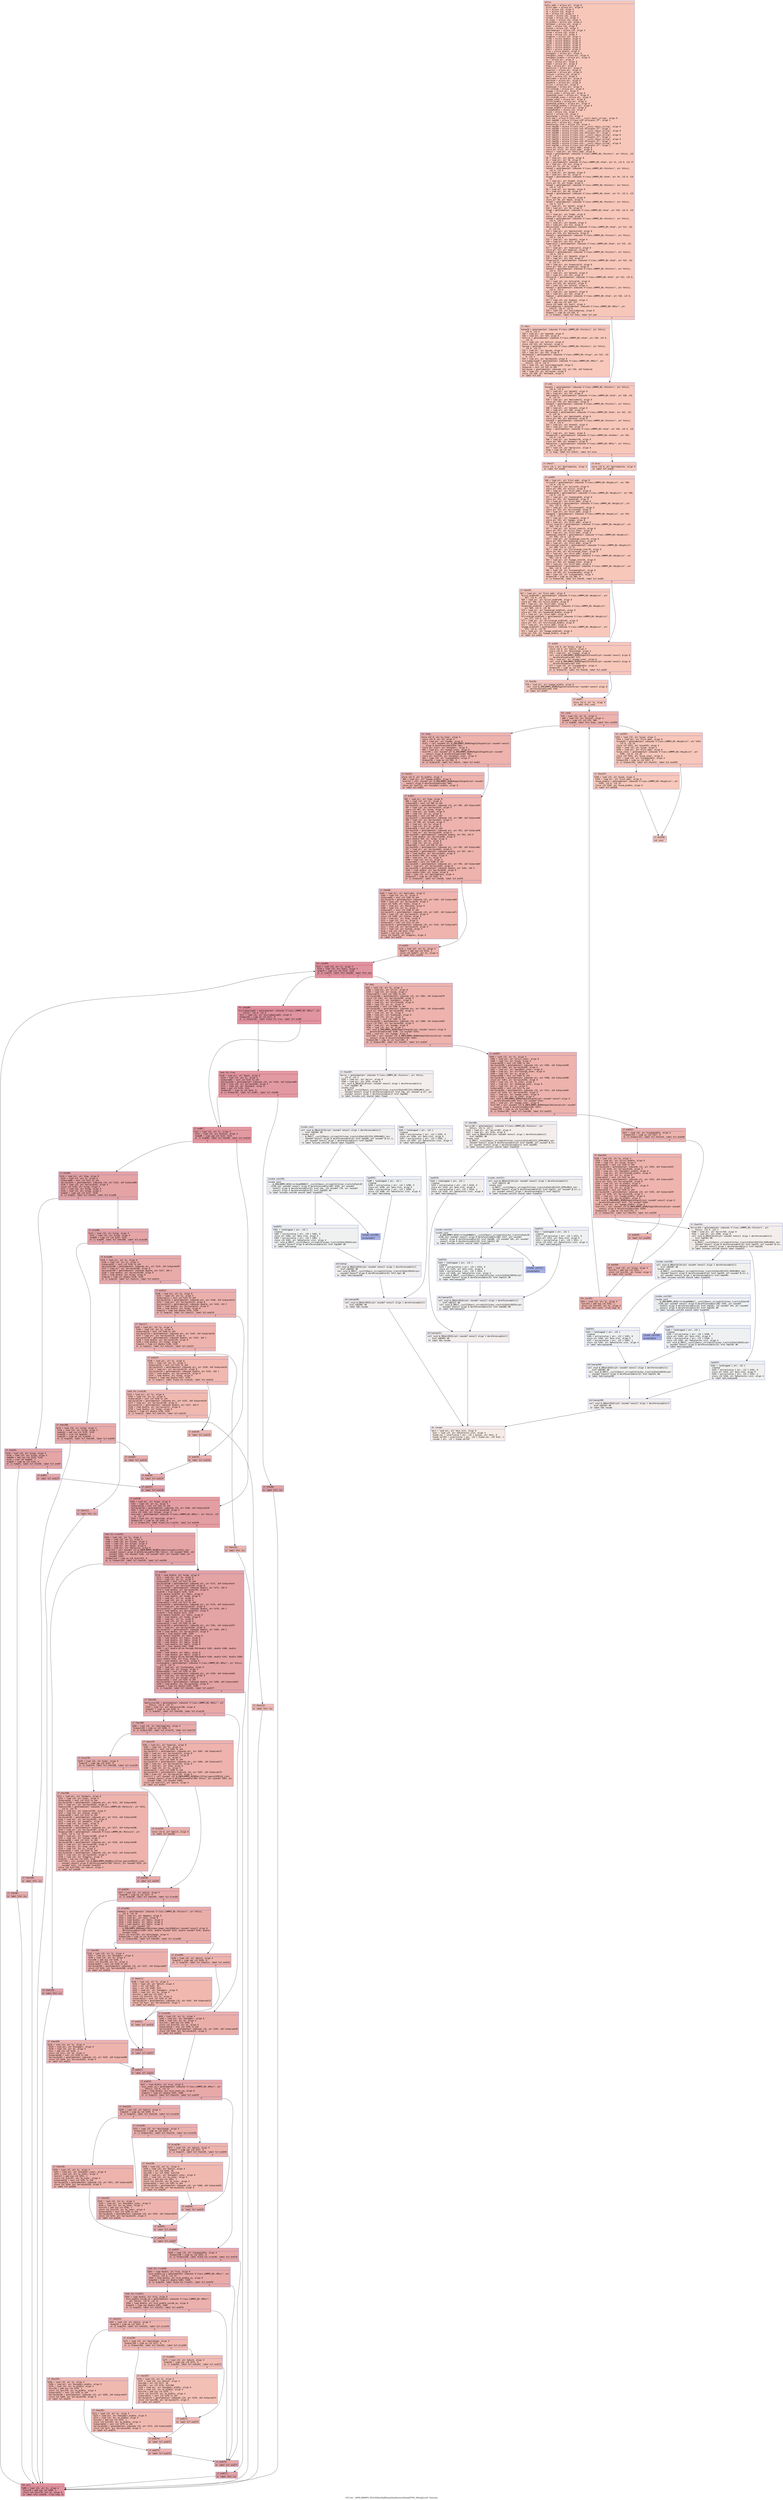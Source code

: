 digraph "CFG for '_ZN9LAMMPS_NS23NPairHalfRespaNsqNewton5buildEPNS_9NeighListE' function" {
	label="CFG for '_ZN9LAMMPS_NS23NPairHalfRespaNsqNewton5buildEPNS_9NeighListE' function";

	Node0x55eb2f86ccb0 [shape=record,color="#3d50c3ff", style=filled, fillcolor="#ec7f6370" fontname="Courier",label="{entry:\l|  %this.addr = alloca ptr, align 8\l  %list.addr = alloca ptr, align 8\l  %i = alloca i32, align 4\l  %j = alloca i32, align 4\l  %n = alloca i32, align 4\l  %itype = alloca i32, align 4\l  %jtype = alloca i32, align 4\l  %n_inner = alloca i32, align 4\l  %n_middle = alloca i32, align 4\l  %bitmask = alloca i32, align 4\l  %imol = alloca i32, align 4\l  %iatom = alloca i32, align 4\l  %moltemplate = alloca i32, align 4\l  %itag = alloca i32, align 4\l  %jtag = alloca i32, align 4\l  %tagprev = alloca i32, align 4\l  %xtmp = alloca double, align 8\l  %ytmp = alloca double, align 8\l  %ztmp = alloca double, align 8\l  %delx = alloca double, align 8\l  %dely = alloca double, align 8\l  %delz = alloca double, align 8\l  %rsq = alloca double, align 8\l  %neighptr = alloca ptr, align 8\l  %neighptr_inner = alloca ptr, align 8\l  %neighptr_middle = alloca ptr, align 8\l  %x = alloca ptr, align 8\l  %type = alloca ptr, align 8\l  %mask = alloca ptr, align 8\l  %tag = alloca ptr, align 8\l  %molecule = alloca ptr, align 8\l  %special = alloca ptr, align 8\l  %nspecial = alloca ptr, align 8\l  %nlocal = alloca i32, align 4\l  %nall = alloca i32, align 4\l  %molindex = alloca ptr, align 8\l  %molatom = alloca ptr, align 8\l  %onemols = alloca ptr, align 8\l  %ilist = alloca ptr, align 8\l  %numneigh = alloca ptr, align 8\l  %firstneigh = alloca ptr, align 8\l  %ipage = alloca ptr, align 8\l  %ilist_inner = alloca ptr, align 8\l  %numneigh_inner = alloca ptr, align 8\l  %firstneigh_inner = alloca ptr, align 8\l  %ipage_inner = alloca ptr, align 8\l  %ilist_middle = alloca ptr, align 8\l  %numneigh_middle = alloca ptr, align 8\l  %firstneigh_middle = alloca ptr, align 8\l  %ipage_middle = alloca ptr, align 8\l  %respamiddle = alloca i32, align 4\l  %inum = alloca i32, align 4\l  %which = alloca i32, align 4\l  %minchange = alloca i32, align 4\l  %ref.tmp = alloca %\"class.std::__cxx11::basic_string\", align 8\l  %ref.tmp288 = alloca %\"class.std::allocator.27\", align 1\l  %exn.slot = alloca ptr, align 8\l  %ehselector.slot = alloca i32, align 4\l  %ref.tmp289 = alloca %\"class.std::__cxx11::basic_string\", align 8\l  %ref.tmp290 = alloca %\"class.std::allocator.27\", align 1\l  %ref.tmp308 = alloca %\"class.std::__cxx11::basic_string\", align 8\l  %ref.tmp309 = alloca %\"class.std::allocator.27\", align 1\l  %ref.tmp312 = alloca %\"class.std::__cxx11::basic_string\", align 8\l  %ref.tmp313 = alloca %\"class.std::allocator.27\", align 1\l  %ref.tmp335 = alloca %\"class.std::__cxx11::basic_string\", align 8\l  %ref.tmp336 = alloca %\"class.std::allocator.27\", align 1\l  %ref.tmp339 = alloca %\"class.std::__cxx11::basic_string\", align 8\l  %ref.tmp340 = alloca %\"class.std::allocator.27\", align 1\l  store ptr %this, ptr %this.addr, align 8\l  store ptr %list, ptr %list.addr, align 8\l  %this1 = load ptr, ptr %this.addr, align 8\l  %atom = getelementptr inbounds %\"class.LAMMPS_NS::Pointers\", ptr %this1, i32\l... 0, i32 6\l  %0 = load ptr, ptr %atom, align 8\l  %1 = load ptr, ptr %0, align 8\l  %x2 = getelementptr inbounds %\"class.LAMMPS_NS::Atom\", ptr %1, i32 0, i32 37\l  %2 = load ptr, ptr %x2, align 8\l  store ptr %2, ptr %x, align 8\l  %atom3 = getelementptr inbounds %\"class.LAMMPS_NS::Pointers\", ptr %this1,\l... i32 0, i32 6\l  %3 = load ptr, ptr %atom3, align 8\l  %4 = load ptr, ptr %3, align 8\l  %type4 = getelementptr inbounds %\"class.LAMMPS_NS::Atom\", ptr %4, i32 0, i32\l... 34\l  %5 = load ptr, ptr %type4, align 8\l  store ptr %5, ptr %type, align 8\l  %atom5 = getelementptr inbounds %\"class.LAMMPS_NS::Pointers\", ptr %this1,\l... i32 0, i32 6\l  %6 = load ptr, ptr %atom5, align 8\l  %7 = load ptr, ptr %6, align 8\l  %mask6 = getelementptr inbounds %\"class.LAMMPS_NS::Atom\", ptr %7, i32 0, i32\l... 35\l  %8 = load ptr, ptr %mask6, align 8\l  store ptr %8, ptr %mask, align 8\l  %atom7 = getelementptr inbounds %\"class.LAMMPS_NS::Pointers\", ptr %this1,\l... i32 0, i32 6\l  %9 = load ptr, ptr %atom7, align 8\l  %10 = load ptr, ptr %9, align 8\l  %tag8 = getelementptr inbounds %\"class.LAMMPS_NS::Atom\", ptr %10, i32 0, i32\l... 33\l  %11 = load ptr, ptr %tag8, align 8\l  store ptr %11, ptr %tag, align 8\l  %atom9 = getelementptr inbounds %\"class.LAMMPS_NS::Pointers\", ptr %this1,\l... i32 0, i32 6\l  %12 = load ptr, ptr %atom9, align 8\l  %13 = load ptr, ptr %12, align 8\l  %molecule10 = getelementptr inbounds %\"class.LAMMPS_NS::Atom\", ptr %13, i32\l... 0, i32 54\l  %14 = load ptr, ptr %molecule10, align 8\l  store ptr %14, ptr %molecule, align 8\l  %atom11 = getelementptr inbounds %\"class.LAMMPS_NS::Pointers\", ptr %this1,\l... i32 0, i32 6\l  %15 = load ptr, ptr %atom11, align 8\l  %16 = load ptr, ptr %15, align 8\l  %special12 = getelementptr inbounds %\"class.LAMMPS_NS::Atom\", ptr %16, i32\l... 0, i32 58\l  %17 = load ptr, ptr %special12, align 8\l  store ptr %17, ptr %special, align 8\l  %atom13 = getelementptr inbounds %\"class.LAMMPS_NS::Pointers\", ptr %this1,\l... i32 0, i32 6\l  %18 = load ptr, ptr %atom13, align 8\l  %19 = load ptr, ptr %18, align 8\l  %nspecial14 = getelementptr inbounds %\"class.LAMMPS_NS::Atom\", ptr %19, i32\l... 0, i32 57\l  %20 = load ptr, ptr %nspecial14, align 8\l  store ptr %20, ptr %nspecial, align 8\l  %atom15 = getelementptr inbounds %\"class.LAMMPS_NS::Pointers\", ptr %this1,\l... i32 0, i32 6\l  %21 = load ptr, ptr %atom15, align 8\l  %22 = load ptr, ptr %21, align 8\l  %nlocal16 = getelementptr inbounds %\"class.LAMMPS_NS::Atom\", ptr %22, i32 0,\l... i32 4\l  %23 = load i32, ptr %nlocal16, align 8\l  store i32 %23, ptr %nlocal, align 4\l  %24 = load i32, ptr %nlocal, align 4\l  %atom17 = getelementptr inbounds %\"class.LAMMPS_NS::Pointers\", ptr %this1,\l... i32 0, i32 6\l  %25 = load ptr, ptr %atom17, align 8\l  %26 = load ptr, ptr %25, align 8\l  %nghost = getelementptr inbounds %\"class.LAMMPS_NS::Atom\", ptr %26, i32 0,\l... i32 5\l  %27 = load i32, ptr %nghost, align 4\l  %add = add nsw i32 %24, %27\l  store i32 %add, ptr %nall, align 4\l  %includegroup = getelementptr inbounds %\"class.LAMMPS_NS::NPair\", ptr\l... %this1, i32 0, i32 8\l  %28 = load i32, ptr %includegroup, align 8\l  %tobool = icmp ne i32 %28, 0\l  br i1 %tobool, label %if.then, label %if.end\l|{<s0>T|<s1>F}}"];
	Node0x55eb2f86ccb0:s0 -> Node0x55eb2f8741f0[tooltip="entry -> if.then\nProbability 62.50%" ];
	Node0x55eb2f86ccb0:s1 -> Node0x55eb2f874260[tooltip="entry -> if.end\nProbability 37.50%" ];
	Node0x55eb2f8741f0 [shape=record,color="#3d50c3ff", style=filled, fillcolor="#ed836670" fontname="Courier",label="{if.then:\l|  %atom18 = getelementptr inbounds %\"class.LAMMPS_NS::Pointers\", ptr %this1,\l... i32 0, i32 6\l  %29 = load ptr, ptr %atom18, align 8\l  %30 = load ptr, ptr %29, align 8\l  %nfirst = getelementptr inbounds %\"class.LAMMPS_NS::Atom\", ptr %30, i32 0,\l... i32 31\l  %31 = load i32, ptr %nfirst, align 8\l  store i32 %31, ptr %nlocal, align 4\l  %group = getelementptr inbounds %\"class.LAMMPS_NS::Pointers\", ptr %this1,\l... i32 0, i32 13\l  %32 = load ptr, ptr %group, align 8\l  %33 = load ptr, ptr %32, align 8\l  %bitmask19 = getelementptr inbounds %\"class.LAMMPS_NS::Group\", ptr %33, i32\l... 0, i32 4\l  %34 = load ptr, ptr %bitmask19, align 8\l  %includegroup20 = getelementptr inbounds %\"class.LAMMPS_NS::NPair\", ptr\l... %this1, i32 0, i32 8\l  %35 = load i32, ptr %includegroup20, align 8\l  %idxprom = sext i32 %35 to i64\l  %arrayidx = getelementptr inbounds i32, ptr %34, i64 %idxprom\l  %36 = load i32, ptr %arrayidx, align 4\l  store i32 %36, ptr %bitmask, align 4\l  br label %if.end\l}"];
	Node0x55eb2f8741f0 -> Node0x55eb2f874260[tooltip="if.then -> if.end\nProbability 100.00%" ];
	Node0x55eb2f874260 [shape=record,color="#3d50c3ff", style=filled, fillcolor="#ec7f6370" fontname="Courier",label="{if.end:\l|  %atom21 = getelementptr inbounds %\"class.LAMMPS_NS::Pointers\", ptr %this1,\l... i32 0, i32 6\l  %37 = load ptr, ptr %atom21, align 8\l  %38 = load ptr, ptr %37, align 8\l  %molindex22 = getelementptr inbounds %\"class.LAMMPS_NS::Atom\", ptr %38, i32\l... 0, i32 55\l  %39 = load ptr, ptr %molindex22, align 8\l  store ptr %39, ptr %molindex, align 8\l  %atom23 = getelementptr inbounds %\"class.LAMMPS_NS::Pointers\", ptr %this1,\l... i32 0, i32 6\l  %40 = load ptr, ptr %atom23, align 8\l  %41 = load ptr, ptr %40, align 8\l  %molatom24 = getelementptr inbounds %\"class.LAMMPS_NS::Atom\", ptr %41, i32\l... 0, i32 56\l  %42 = load ptr, ptr %molatom24, align 8\l  store ptr %42, ptr %molatom, align 8\l  %atom25 = getelementptr inbounds %\"class.LAMMPS_NS::Pointers\", ptr %this1,\l... i32 0, i32 6\l  %43 = load ptr, ptr %atom25, align 8\l  %44 = load ptr, ptr %43, align 8\l  %avec = getelementptr inbounds %\"class.LAMMPS_NS::Atom\", ptr %44, i32 0, i32\l... 2\l  %45 = load ptr, ptr %avec, align 8\l  %onemols26 = getelementptr inbounds %\"class.LAMMPS_NS::AtomVec\", ptr %45,\l... i32 0, i32 24\l  %46 = load ptr, ptr %onemols26, align 8\l  store ptr %46, ptr %onemols, align 8\l  %molecular = getelementptr inbounds %\"class.LAMMPS_NS::NPair\", ptr %this1,\l... i32 0, i32 77\l  %47 = load i32, ptr %molecular, align 8\l  %cmp = icmp eq i32 %47, 2\l  br i1 %cmp, label %if.then27, label %if.else\l|{<s0>T|<s1>F}}"];
	Node0x55eb2f874260:s0 -> Node0x55eb2f8771e0[tooltip="if.end -> if.then27\nProbability 50.00%" ];
	Node0x55eb2f874260:s1 -> Node0x55eb2f877260[tooltip="if.end -> if.else\nProbability 50.00%" ];
	Node0x55eb2f8771e0 [shape=record,color="#3d50c3ff", style=filled, fillcolor="#ef886b70" fontname="Courier",label="{if.then27:\l|  store i32 1, ptr %moltemplate, align 4\l  br label %if.end28\l}"];
	Node0x55eb2f8771e0 -> Node0x55eb2f877420[tooltip="if.then27 -> if.end28\nProbability 100.00%" ];
	Node0x55eb2f877260 [shape=record,color="#3d50c3ff", style=filled, fillcolor="#ef886b70" fontname="Courier",label="{if.else:\l|  store i32 0, ptr %moltemplate, align 4\l  br label %if.end28\l}"];
	Node0x55eb2f877260 -> Node0x55eb2f877420[tooltip="if.else -> if.end28\nProbability 100.00%" ];
	Node0x55eb2f877420 [shape=record,color="#3d50c3ff", style=filled, fillcolor="#ec7f6370" fontname="Courier",label="{if.end28:\l|  %48 = load ptr, ptr %list.addr, align 8\l  %ilist29 = getelementptr inbounds %\"class.LAMMPS_NS::NeighList\", ptr %48,\l... i32 0, i32 21\l  %49 = load ptr, ptr %ilist29, align 8\l  store ptr %49, ptr %ilist, align 8\l  %50 = load ptr, ptr %list.addr, align 8\l  %numneigh30 = getelementptr inbounds %\"class.LAMMPS_NS::NeighList\", ptr %50,\l... i32 0, i32 22\l  %51 = load ptr, ptr %numneigh30, align 8\l  store ptr %51, ptr %numneigh, align 8\l  %52 = load ptr, ptr %list.addr, align 8\l  %firstneigh31 = getelementptr inbounds %\"class.LAMMPS_NS::NeighList\", ptr\l... %52, i32 0, i32 23\l  %53 = load ptr, ptr %firstneigh31, align 8\l  store ptr %53, ptr %firstneigh, align 8\l  %54 = load ptr, ptr %list.addr, align 8\l  %ipage32 = getelementptr inbounds %\"class.LAMMPS_NS::NeighList\", ptr %54,\l... i32 0, i32 27\l  %55 = load ptr, ptr %ipage32, align 8\l  store ptr %55, ptr %ipage, align 8\l  %56 = load ptr, ptr %list.addr, align 8\l  %ilist_inner33 = getelementptr inbounds %\"class.LAMMPS_NS::NeighList\", ptr\l... %56, i32 0, i32 30\l  %57 = load ptr, ptr %ilist_inner33, align 8\l  store ptr %57, ptr %ilist_inner, align 8\l  %58 = load ptr, ptr %list.addr, align 8\l  %numneigh_inner34 = getelementptr inbounds %\"class.LAMMPS_NS::NeighList\",\l... ptr %58, i32 0, i32 31\l  %59 = load ptr, ptr %numneigh_inner34, align 8\l  store ptr %59, ptr %numneigh_inner, align 8\l  %60 = load ptr, ptr %list.addr, align 8\l  %firstneigh_inner35 = getelementptr inbounds %\"class.LAMMPS_NS::NeighList\",\l... ptr %60, i32 0, i32 32\l  %61 = load ptr, ptr %firstneigh_inner35, align 8\l  store ptr %61, ptr %firstneigh_inner, align 8\l  %62 = load ptr, ptr %list.addr, align 8\l  %ipage_inner36 = getelementptr inbounds %\"class.LAMMPS_NS::NeighList\", ptr\l... %62, i32 0, i32 38\l  %63 = load ptr, ptr %ipage_inner36, align 8\l  store ptr %63, ptr %ipage_inner, align 8\l  %64 = load ptr, ptr %list.addr, align 8\l  %respamiddle37 = getelementptr inbounds %\"class.LAMMPS_NS::NeighList\", ptr\l... %64, i32 0, i32 12\l  %65 = load i32, ptr %respamiddle37, align 8\l  store i32 %65, ptr %respamiddle, align 4\l  %66 = load i32, ptr %respamiddle, align 4\l  %tobool38 = icmp ne i32 %66, 0\l  br i1 %tobool38, label %if.then39, label %if.end44\l|{<s0>T|<s1>F}}"];
	Node0x55eb2f877420:s0 -> Node0x55eb2f879000[tooltip="if.end28 -> if.then39\nProbability 62.50%" ];
	Node0x55eb2f877420:s1 -> Node0x55eb2f879080[tooltip="if.end28 -> if.end44\nProbability 37.50%" ];
	Node0x55eb2f879000 [shape=record,color="#3d50c3ff", style=filled, fillcolor="#ed836670" fontname="Courier",label="{if.then39:\l|  %67 = load ptr, ptr %list.addr, align 8\l  %ilist_middle40 = getelementptr inbounds %\"class.LAMMPS_NS::NeighList\", ptr\l... %67, i32 0, i32 35\l  %68 = load ptr, ptr %ilist_middle40, align 8\l  store ptr %68, ptr %ilist_middle, align 8\l  %69 = load ptr, ptr %list.addr, align 8\l  %numneigh_middle41 = getelementptr inbounds %\"class.LAMMPS_NS::NeighList\",\l... ptr %69, i32 0, i32 36\l  %70 = load ptr, ptr %numneigh_middle41, align 8\l  store ptr %70, ptr %numneigh_middle, align 8\l  %71 = load ptr, ptr %list.addr, align 8\l  %firstneigh_middle42 = getelementptr inbounds %\"class.LAMMPS_NS::NeighList\",\l... ptr %71, i32 0, i32 37\l  %72 = load ptr, ptr %firstneigh_middle42, align 8\l  store ptr %72, ptr %firstneigh_middle, align 8\l  %73 = load ptr, ptr %list.addr, align 8\l  %ipage_middle43 = getelementptr inbounds %\"class.LAMMPS_NS::NeighList\", ptr\l... %73, i32 0, i32 39\l  %74 = load ptr, ptr %ipage_middle43, align 8\l  store ptr %74, ptr %ipage_middle, align 8\l  br label %if.end44\l}"];
	Node0x55eb2f879000 -> Node0x55eb2f879080[tooltip="if.then39 -> if.end44\nProbability 100.00%" ];
	Node0x55eb2f879080 [shape=record,color="#3d50c3ff", style=filled, fillcolor="#ec7f6370" fontname="Courier",label="{if.end44:\l|  store i32 0, ptr %inum, align 4\l  store i32 0, ptr %which, align 4\l  store i32 0, ptr %minchange, align 4\l  %75 = load ptr, ptr %ipage, align 8\l  call void @_ZN9LAMMPS_NS6MyPageIiE5resetEv(ptr noundef nonnull align 8\l... dereferenceable(60) %75)\l  %76 = load ptr, ptr %ipage_inner, align 8\l  call void @_ZN9LAMMPS_NS6MyPageIiE5resetEv(ptr noundef nonnull align 8\l... dereferenceable(60) %76)\l  %77 = load i32, ptr %respamiddle, align 4\l  %tobool45 = icmp ne i32 %77, 0\l  br i1 %tobool45, label %if.then46, label %if.end47\l|{<s0>T|<s1>F}}"];
	Node0x55eb2f879080:s0 -> Node0x55eb2f87a390[tooltip="if.end44 -> if.then46\nProbability 62.50%" ];
	Node0x55eb2f879080:s1 -> Node0x55eb2f87a440[tooltip="if.end44 -> if.end47\nProbability 37.50%" ];
	Node0x55eb2f87a390 [shape=record,color="#3d50c3ff", style=filled, fillcolor="#ed836670" fontname="Courier",label="{if.then46:\l|  %78 = load ptr, ptr %ipage_middle, align 8\l  call void @_ZN9LAMMPS_NS6MyPageIiE5resetEv(ptr noundef nonnull align 8\l... dereferenceable(60) %78)\l  br label %if.end47\l}"];
	Node0x55eb2f87a390 -> Node0x55eb2f87a440[tooltip="if.then46 -> if.end47\nProbability 100.00%" ];
	Node0x55eb2f87a440 [shape=record,color="#3d50c3ff", style=filled, fillcolor="#ec7f6370" fontname="Courier",label="{if.end47:\l|  store i32 0, ptr %i, align 4\l  br label %for.cond\l}"];
	Node0x55eb2f87a440 -> Node0x55eb2f87a8b0[tooltip="if.end47 -> for.cond\nProbability 100.00%" ];
	Node0x55eb2f87a8b0 [shape=record,color="#3d50c3ff", style=filled, fillcolor="#d6524470" fontname="Courier",label="{for.cond:\l|  %79 = load i32, ptr %i, align 4\l  %80 = load i32, ptr %nlocal, align 4\l  %cmp48 = icmp slt i32 %79, %80\l  br i1 %cmp48, label %for.body, label %for.end354\l|{<s0>T|<s1>F}}"];
	Node0x55eb2f87a8b0:s0 -> Node0x55eb2f87ab00[tooltip="for.cond -> for.body\nProbability 96.88%" ];
	Node0x55eb2f87a8b0:s1 -> Node0x55eb2f87ab50[tooltip="for.cond -> for.end354\nProbability 3.12%" ];
	Node0x55eb2f87ab00 [shape=record,color="#3d50c3ff", style=filled, fillcolor="#d6524470" fontname="Courier",label="{for.body:\l|  store i32 0, ptr %n_inner, align 4\l  store i32 0, ptr %n, align 4\l  %81 = load ptr, ptr %ipage, align 8\l  %call = call noundef ptr @_ZN9LAMMPS_NS6MyPageIiE4vgetEv(ptr noundef nonnull\l... align 8 dereferenceable(60) %81)\l  store ptr %call, ptr %neighptr, align 8\l  %82 = load ptr, ptr %ipage_inner, align 8\l  %call49 = call noundef ptr @_ZN9LAMMPS_NS6MyPageIiE4vgetEv(ptr noundef\l... nonnull align 8 dereferenceable(60) %82)\l  store ptr %call49, ptr %neighptr_inner, align 8\l  %83 = load i32, ptr %respamiddle, align 4\l  %tobool50 = icmp ne i32 %83, 0\l  br i1 %tobool50, label %if.then51, label %if.end53\l|{<s0>T|<s1>F}}"];
	Node0x55eb2f87ab00:s0 -> Node0x55eb2f87b440[tooltip="for.body -> if.then51\nProbability 62.50%" ];
	Node0x55eb2f87ab00:s1 -> Node0x55eb2f87b4f0[tooltip="for.body -> if.end53\nProbability 37.50%" ];
	Node0x55eb2f87b440 [shape=record,color="#3d50c3ff", style=filled, fillcolor="#d8564670" fontname="Courier",label="{if.then51:\l|  store i32 0, ptr %n_middle, align 4\l  %84 = load ptr, ptr %ipage_middle, align 8\l  %call52 = call noundef ptr @_ZN9LAMMPS_NS6MyPageIiE4vgetEv(ptr noundef\l... nonnull align 8 dereferenceable(60) %84)\l  store ptr %call52, ptr %neighptr_middle, align 8\l  br label %if.end53\l}"];
	Node0x55eb2f87b440 -> Node0x55eb2f87b4f0[tooltip="if.then51 -> if.end53\nProbability 100.00%" ];
	Node0x55eb2f87b4f0 [shape=record,color="#3d50c3ff", style=filled, fillcolor="#d6524470" fontname="Courier",label="{if.end53:\l|  %85 = load ptr, ptr %tag, align 8\l  %86 = load i32, ptr %i, align 4\l  %idxprom54 = sext i32 %86 to i64\l  %arrayidx55 = getelementptr inbounds i32, ptr %85, i64 %idxprom54\l  %87 = load i32, ptr %arrayidx55, align 4\l  store i32 %87, ptr %itag, align 4\l  %88 = load ptr, ptr %type, align 8\l  %89 = load i32, ptr %i, align 4\l  %idxprom56 = sext i32 %89 to i64\l  %arrayidx57 = getelementptr inbounds i32, ptr %88, i64 %idxprom56\l  %90 = load i32, ptr %arrayidx57, align 4\l  store i32 %90, ptr %itype, align 4\l  %91 = load ptr, ptr %x, align 8\l  %92 = load i32, ptr %i, align 4\l  %idxprom58 = sext i32 %92 to i64\l  %arrayidx59 = getelementptr inbounds ptr, ptr %91, i64 %idxprom58\l  %93 = load ptr, ptr %arrayidx59, align 8\l  %arrayidx60 = getelementptr inbounds double, ptr %93, i64 0\l  %94 = load double, ptr %arrayidx60, align 8\l  store double %94, ptr %xtmp, align 8\l  %95 = load ptr, ptr %x, align 8\l  %96 = load i32, ptr %i, align 4\l  %idxprom61 = sext i32 %96 to i64\l  %arrayidx62 = getelementptr inbounds ptr, ptr %95, i64 %idxprom61\l  %97 = load ptr, ptr %arrayidx62, align 8\l  %arrayidx63 = getelementptr inbounds double, ptr %97, i64 1\l  %98 = load double, ptr %arrayidx63, align 8\l  store double %98, ptr %ytmp, align 8\l  %99 = load ptr, ptr %x, align 8\l  %100 = load i32, ptr %i, align 4\l  %idxprom64 = sext i32 %100 to i64\l  %arrayidx65 = getelementptr inbounds ptr, ptr %99, i64 %idxprom64\l  %101 = load ptr, ptr %arrayidx65, align 8\l  %arrayidx66 = getelementptr inbounds double, ptr %101, i64 2\l  %102 = load double, ptr %arrayidx66, align 8\l  store double %102, ptr %ztmp, align 8\l  %103 = load i32, ptr %moltemplate, align 4\l  %tobool67 = icmp ne i32 %103, 0\l  br i1 %tobool67, label %if.then68, label %if.end76\l|{<s0>T|<s1>F}}"];
	Node0x55eb2f87b4f0:s0 -> Node0x55eb2f87d950[tooltip="if.end53 -> if.then68\nProbability 62.50%" ];
	Node0x55eb2f87b4f0:s1 -> Node0x55eb2f87d9a0[tooltip="if.end53 -> if.end76\nProbability 37.50%" ];
	Node0x55eb2f87d950 [shape=record,color="#3d50c3ff", style=filled, fillcolor="#d8564670" fontname="Courier",label="{if.then68:\l|  %104 = load ptr, ptr %molindex, align 8\l  %105 = load i32, ptr %i, align 4\l  %idxprom69 = sext i32 %105 to i64\l  %arrayidx70 = getelementptr inbounds i32, ptr %104, i64 %idxprom69\l  %106 = load i32, ptr %arrayidx70, align 4\l  store i32 %106, ptr %imol, align 4\l  %107 = load ptr, ptr %molatom, align 8\l  %108 = load i32, ptr %i, align 4\l  %idxprom71 = sext i32 %108 to i64\l  %arrayidx72 = getelementptr inbounds i32, ptr %107, i64 %idxprom71\l  %109 = load i32, ptr %arrayidx72, align 4\l  store i32 %109, ptr %iatom, align 4\l  %110 = load ptr, ptr %tag, align 8\l  %111 = load i32, ptr %i, align 4\l  %idxprom73 = sext i32 %111 to i64\l  %arrayidx74 = getelementptr inbounds i32, ptr %110, i64 %idxprom73\l  %112 = load i32, ptr %arrayidx74, align 4\l  %113 = load i32, ptr %iatom, align 4\l  %sub = sub nsw i32 %112, %113\l  %sub75 = sub nsw i32 %sub, 1\l  store i32 %sub75, ptr %tagprev, align 4\l  br label %if.end76\l}"];
	Node0x55eb2f87d950 -> Node0x55eb2f87d9a0[tooltip="if.then68 -> if.end76\nProbability 100.00%" ];
	Node0x55eb2f87d9a0 [shape=record,color="#3d50c3ff", style=filled, fillcolor="#d6524470" fontname="Courier",label="{if.end76:\l|  %114 = load i32, ptr %i, align 4\l  %add77 = add nsw i32 %114, 1\l  store i32 %add77, ptr %j, align 4\l  br label %for.cond78\l}"];
	Node0x55eb2f87d9a0 -> Node0x55eb2f87e9a0[tooltip="if.end76 -> for.cond78\nProbability 100.00%" ];
	Node0x55eb2f87e9a0 [shape=record,color="#b70d28ff", style=filled, fillcolor="#b70d2870" fontname="Courier",label="{for.cond78:\l|  %115 = load i32, ptr %j, align 4\l  %116 = load i32, ptr %nall, align 4\l  %cmp79 = icmp slt i32 %115, %116\l  br i1 %cmp79, label %for.body80, label %for.end\l|{<s0>T|<s1>F}}"];
	Node0x55eb2f87e9a0:s0 -> Node0x55eb2f87ec40[tooltip="for.cond78 -> for.body80\nProbability 96.88%" ];
	Node0x55eb2f87e9a0:s1 -> Node0x55eb2f87ecc0[tooltip="for.cond78 -> for.end\nProbability 3.12%" ];
	Node0x55eb2f87ec40 [shape=record,color="#b70d28ff", style=filled, fillcolor="#b70d2870" fontname="Courier",label="{for.body80:\l|  %includegroup81 = getelementptr inbounds %\"class.LAMMPS_NS::NPair\", ptr\l... %this1, i32 0, i32 8\l  %117 = load i32, ptr %includegroup81, align 8\l  %tobool82 = icmp ne i32 %117, 0\l  br i1 %tobool82, label %land.lhs.true, label %if.end87\l|{<s0>T|<s1>F}}"];
	Node0x55eb2f87ec40:s0 -> Node0x55eb2f871ca0[tooltip="for.body80 -> land.lhs.true\nProbability 62.50%" ];
	Node0x55eb2f87ec40:s1 -> Node0x55eb2f871d20[tooltip="for.body80 -> if.end87\nProbability 37.50%" ];
	Node0x55eb2f871ca0 [shape=record,color="#b70d28ff", style=filled, fillcolor="#bb1b2c70" fontname="Courier",label="{land.lhs.true:\l|  %118 = load ptr, ptr %mask, align 8\l  %119 = load i32, ptr %j, align 4\l  %idxprom83 = sext i32 %119 to i64\l  %arrayidx84 = getelementptr inbounds i32, ptr %118, i64 %idxprom83\l  %120 = load i32, ptr %arrayidx84, align 4\l  %121 = load i32, ptr %bitmask, align 4\l  %and = and i32 %120, %121\l  %tobool85 = icmp ne i32 %and, 0\l  br i1 %tobool85, label %if.end87, label %if.then86\l|{<s0>T|<s1>F}}"];
	Node0x55eb2f871ca0:s0 -> Node0x55eb2f871d20[tooltip="land.lhs.true -> if.end87\nProbability 62.50%" ];
	Node0x55eb2f871ca0:s1 -> Node0x55eb2f872390[tooltip="land.lhs.true -> if.then86\nProbability 37.50%" ];
	Node0x55eb2f872390 [shape=record,color="#3d50c3ff", style=filled, fillcolor="#c5333470" fontname="Courier",label="{if.then86:\l|  br label %for.inc\l}"];
	Node0x55eb2f872390 -> Node0x55eb2f8724c0[tooltip="if.then86 -> for.inc\nProbability 100.00%" ];
	Node0x55eb2f871d20 [shape=record,color="#b70d28ff", style=filled, fillcolor="#bb1b2c70" fontname="Courier",label="{if.end87:\l|  %122 = load i32, ptr %j, align 4\l  %123 = load i32, ptr %nlocal, align 4\l  %cmp88 = icmp sge i32 %122, %123\l  br i1 %cmp88, label %if.then89, label %if.end138\l|{<s0>T|<s1>F}}"];
	Node0x55eb2f871d20:s0 -> Node0x55eb2f872750[tooltip="if.end87 -> if.then89\nProbability 50.00%" ];
	Node0x55eb2f871d20:s1 -> Node0x55eb2f8727d0[tooltip="if.end87 -> if.end138\nProbability 50.00%" ];
	Node0x55eb2f872750 [shape=record,color="#3d50c3ff", style=filled, fillcolor="#c32e3170" fontname="Courier",label="{if.then89:\l|  %124 = load ptr, ptr %tag, align 8\l  %125 = load i32, ptr %j, align 4\l  %idxprom90 = sext i32 %125 to i64\l  %arrayidx91 = getelementptr inbounds i32, ptr %124, i64 %idxprom90\l  %126 = load i32, ptr %arrayidx91, align 4\l  store i32 %126, ptr %jtag, align 4\l  %127 = load i32, ptr %itag, align 4\l  %128 = load i32, ptr %jtag, align 4\l  %cmp92 = icmp sgt i32 %127, %128\l  br i1 %cmp92, label %if.then93, label %if.else98\l|{<s0>T|<s1>F}}"];
	Node0x55eb2f872750:s0 -> Node0x55eb2f881250[tooltip="if.then89 -> if.then93\nProbability 50.00%" ];
	Node0x55eb2f872750:s1 -> Node0x55eb2f8812a0[tooltip="if.then89 -> if.else98\nProbability 50.00%" ];
	Node0x55eb2f881250 [shape=record,color="#3d50c3ff", style=filled, fillcolor="#c5333470" fontname="Courier",label="{if.then93:\l|  %129 = load i32, ptr %itag, align 4\l  %130 = load i32, ptr %jtag, align 4\l  %add94 = add nsw i32 %129, %130\l  %rem = srem i32 %add94, 2\l  %cmp95 = icmp eq i32 %rem, 0\l  br i1 %cmp95, label %if.then96, label %if.end97\l|{<s0>T|<s1>F}}"];
	Node0x55eb2f881250:s0 -> Node0x55eb2f8746a0[tooltip="if.then93 -> if.then96\nProbability 37.50%" ];
	Node0x55eb2f881250:s1 -> Node0x55eb2f874720[tooltip="if.then93 -> if.end97\nProbability 62.50%" ];
	Node0x55eb2f8746a0 [shape=record,color="#3d50c3ff", style=filled, fillcolor="#d0473d70" fontname="Courier",label="{if.then96:\l|  br label %for.inc\l}"];
	Node0x55eb2f8746a0 -> Node0x55eb2f8724c0[tooltip="if.then96 -> for.inc\nProbability 100.00%" ];
	Node0x55eb2f874720 [shape=record,color="#3d50c3ff", style=filled, fillcolor="#cc403a70" fontname="Courier",label="{if.end97:\l|  br label %if.end137\l}"];
	Node0x55eb2f874720 -> Node0x55eb2f874920[tooltip="if.end97 -> if.end137\nProbability 100.00%" ];
	Node0x55eb2f8812a0 [shape=record,color="#3d50c3ff", style=filled, fillcolor="#c5333470" fontname="Courier",label="{if.else98:\l|  %131 = load i32, ptr %itag, align 4\l  %132 = load i32, ptr %jtag, align 4\l  %cmp99 = icmp slt i32 %131, %132\l  br i1 %cmp99, label %if.then100, label %if.else106\l|{<s0>T|<s1>F}}"];
	Node0x55eb2f8812a0:s0 -> Node0x55eb2f874bc0[tooltip="if.else98 -> if.then100\nProbability 50.00%" ];
	Node0x55eb2f8812a0:s1 -> Node0x55eb2f874c40[tooltip="if.else98 -> if.else106\nProbability 50.00%" ];
	Node0x55eb2f874bc0 [shape=record,color="#3d50c3ff", style=filled, fillcolor="#cc403a70" fontname="Courier",label="{if.then100:\l|  %133 = load i32, ptr %itag, align 4\l  %134 = load i32, ptr %jtag, align 4\l  %add101 = add nsw i32 %133, %134\l  %rem102 = srem i32 %add101, 2\l  %cmp103 = icmp eq i32 %rem102, 1\l  br i1 %cmp103, label %if.then104, label %if.end105\l|{<s0>T|<s1>F}}"];
	Node0x55eb2f874bc0:s0 -> Node0x55eb2f875080[tooltip="if.then100 -> if.then104\nProbability 50.00%" ];
	Node0x55eb2f874bc0:s1 -> Node0x55eb2f875100[tooltip="if.then100 -> if.end105\nProbability 50.00%" ];
	Node0x55eb2f875080 [shape=record,color="#3d50c3ff", style=filled, fillcolor="#d24b4070" fontname="Courier",label="{if.then104:\l|  br label %for.inc\l}"];
	Node0x55eb2f875080 -> Node0x55eb2f8724c0[tooltip="if.then104 -> for.inc\nProbability 100.00%" ];
	Node0x55eb2f875100 [shape=record,color="#3d50c3ff", style=filled, fillcolor="#d24b4070" fontname="Courier",label="{if.end105:\l|  br label %if.end136\l}"];
	Node0x55eb2f875100 -> Node0x55eb2f882fd0[tooltip="if.end105 -> if.end136\nProbability 100.00%" ];
	Node0x55eb2f874c40 [shape=record,color="#3d50c3ff", style=filled, fillcolor="#cc403a70" fontname="Courier",label="{if.else106:\l|  %135 = load ptr, ptr %x, align 8\l  %136 = load i32, ptr %j, align 4\l  %idxprom107 = sext i32 %136 to i64\l  %arrayidx108 = getelementptr inbounds ptr, ptr %135, i64 %idxprom107\l  %137 = load ptr, ptr %arrayidx108, align 8\l  %arrayidx109 = getelementptr inbounds double, ptr %137, i64 2\l  %138 = load double, ptr %arrayidx109, align 8\l  %139 = load double, ptr %ztmp, align 8\l  %cmp110 = fcmp olt double %138, %139\l  br i1 %cmp110, label %if.then111, label %if.end112\l|{<s0>T|<s1>F}}"];
	Node0x55eb2f874c40:s0 -> Node0x55eb2f883600[tooltip="if.else106 -> if.then111\nProbability 50.00%" ];
	Node0x55eb2f874c40:s1 -> Node0x55eb2f883680[tooltip="if.else106 -> if.end112\nProbability 50.00%" ];
	Node0x55eb2f883600 [shape=record,color="#3d50c3ff", style=filled, fillcolor="#d24b4070" fontname="Courier",label="{if.then111:\l|  br label %for.inc\l}"];
	Node0x55eb2f883600 -> Node0x55eb2f8724c0[tooltip="if.then111 -> for.inc\nProbability 100.00%" ];
	Node0x55eb2f883680 [shape=record,color="#3d50c3ff", style=filled, fillcolor="#d24b4070" fontname="Courier",label="{if.end112:\l|  %140 = load ptr, ptr %x, align 8\l  %141 = load i32, ptr %j, align 4\l  %idxprom113 = sext i32 %141 to i64\l  %arrayidx114 = getelementptr inbounds ptr, ptr %140, i64 %idxprom113\l  %142 = load ptr, ptr %arrayidx114, align 8\l  %arrayidx115 = getelementptr inbounds double, ptr %142, i64 2\l  %143 = load double, ptr %arrayidx115, align 8\l  %144 = load double, ptr %ztmp, align 8\l  %cmp116 = fcmp oeq double %143, %144\l  br i1 %cmp116, label %if.then117, label %if.end135\l|{<s0>T|<s1>F}}"];
	Node0x55eb2f883680:s0 -> Node0x55eb2f883d90[tooltip="if.end112 -> if.then117\nProbability 62.50%" ];
	Node0x55eb2f883680:s1 -> Node0x55eb2f883e10[tooltip="if.end112 -> if.end135\nProbability 37.50%" ];
	Node0x55eb2f883d90 [shape=record,color="#3d50c3ff", style=filled, fillcolor="#d6524470" fontname="Courier",label="{if.then117:\l|  %145 = load ptr, ptr %x, align 8\l  %146 = load i32, ptr %j, align 4\l  %idxprom118 = sext i32 %146 to i64\l  %arrayidx119 = getelementptr inbounds ptr, ptr %145, i64 %idxprom118\l  %147 = load ptr, ptr %arrayidx119, align 8\l  %arrayidx120 = getelementptr inbounds double, ptr %147, i64 1\l  %148 = load double, ptr %arrayidx120, align 8\l  %149 = load double, ptr %ytmp, align 8\l  %cmp121 = fcmp olt double %148, %149\l  br i1 %cmp121, label %if.then122, label %if.end123\l|{<s0>T|<s1>F}}"];
	Node0x55eb2f883d90:s0 -> Node0x55eb2f8844b0[tooltip="if.then117 -> if.then122\nProbability 50.00%" ];
	Node0x55eb2f883d90:s1 -> Node0x55eb2f884530[tooltip="if.then117 -> if.end123\nProbability 50.00%" ];
	Node0x55eb2f8844b0 [shape=record,color="#3d50c3ff", style=filled, fillcolor="#dc5d4a70" fontname="Courier",label="{if.then122:\l|  br label %for.inc\l}"];
	Node0x55eb2f8844b0 -> Node0x55eb2f8724c0[tooltip="if.then122 -> for.inc\nProbability 100.00%" ];
	Node0x55eb2f884530 [shape=record,color="#3d50c3ff", style=filled, fillcolor="#dc5d4a70" fontname="Courier",label="{if.end123:\l|  %150 = load ptr, ptr %x, align 8\l  %151 = load i32, ptr %j, align 4\l  %idxprom124 = sext i32 %151 to i64\l  %arrayidx125 = getelementptr inbounds ptr, ptr %150, i64 %idxprom124\l  %152 = load ptr, ptr %arrayidx125, align 8\l  %arrayidx126 = getelementptr inbounds double, ptr %152, i64 1\l  %153 = load double, ptr %arrayidx126, align 8\l  %154 = load double, ptr %ytmp, align 8\l  %cmp127 = fcmp oeq double %153, %154\l  br i1 %cmp127, label %land.lhs.true128, label %if.end134\l|{<s0>T|<s1>F}}"];
	Node0x55eb2f884530:s0 -> Node0x55eb2f884cd0[tooltip="if.end123 -> land.lhs.true128\nProbability 62.50%" ];
	Node0x55eb2f884530:s1 -> Node0x55eb2f884d70[tooltip="if.end123 -> if.end134\nProbability 37.50%" ];
	Node0x55eb2f884cd0 [shape=record,color="#3d50c3ff", style=filled, fillcolor="#de614d70" fontname="Courier",label="{land.lhs.true128:\l|  %155 = load ptr, ptr %x, align 8\l  %156 = load i32, ptr %j, align 4\l  %idxprom129 = sext i32 %156 to i64\l  %arrayidx130 = getelementptr inbounds ptr, ptr %155, i64 %idxprom129\l  %157 = load ptr, ptr %arrayidx130, align 8\l  %arrayidx131 = getelementptr inbounds double, ptr %157, i64 0\l  %158 = load double, ptr %arrayidx131, align 8\l  %159 = load double, ptr %xtmp, align 8\l  %cmp132 = fcmp olt double %158, %159\l  br i1 %cmp132, label %if.then133, label %if.end134\l|{<s0>T|<s1>F}}"];
	Node0x55eb2f884cd0:s0 -> Node0x55eb2f8853f0[tooltip="land.lhs.true128 -> if.then133\nProbability 50.00%" ];
	Node0x55eb2f884cd0:s1 -> Node0x55eb2f884d70[tooltip="land.lhs.true128 -> if.end134\nProbability 50.00%" ];
	Node0x55eb2f8853f0 [shape=record,color="#3d50c3ff", style=filled, fillcolor="#e36c5570" fontname="Courier",label="{if.then133:\l|  br label %for.inc\l}"];
	Node0x55eb2f8853f0 -> Node0x55eb2f8724c0[tooltip="if.then133 -> for.inc\nProbability 100.00%" ];
	Node0x55eb2f884d70 [shape=record,color="#3d50c3ff", style=filled, fillcolor="#de614d70" fontname="Courier",label="{if.end134:\l|  br label %if.end135\l}"];
	Node0x55eb2f884d70 -> Node0x55eb2f883e10[tooltip="if.end134 -> if.end135\nProbability 100.00%" ];
	Node0x55eb2f883e10 [shape=record,color="#3d50c3ff", style=filled, fillcolor="#d8564670" fontname="Courier",label="{if.end135:\l|  br label %if.end136\l}"];
	Node0x55eb2f883e10 -> Node0x55eb2f882fd0[tooltip="if.end135 -> if.end136\nProbability 100.00%" ];
	Node0x55eb2f882fd0 [shape=record,color="#3d50c3ff", style=filled, fillcolor="#d0473d70" fontname="Courier",label="{if.end136:\l|  br label %if.end137\l}"];
	Node0x55eb2f882fd0 -> Node0x55eb2f874920[tooltip="if.end136 -> if.end137\nProbability 100.00%" ];
	Node0x55eb2f874920 [shape=record,color="#3d50c3ff", style=filled, fillcolor="#c5333470" fontname="Courier",label="{if.end137:\l|  br label %if.end138\l}"];
	Node0x55eb2f874920 -> Node0x55eb2f8727d0[tooltip="if.end137 -> if.end138\nProbability 100.00%" ];
	Node0x55eb2f8727d0 [shape=record,color="#b70d28ff", style=filled, fillcolor="#be242e70" fontname="Courier",label="{if.end138:\l|  %160 = load ptr, ptr %type, align 8\l  %161 = load i32, ptr %j, align 4\l  %idxprom139 = sext i32 %161 to i64\l  %arrayidx140 = getelementptr inbounds i32, ptr %160, i64 %idxprom139\l  %162 = load i32, ptr %arrayidx140, align 4\l  store i32 %162, ptr %jtype, align 4\l  %exclude = getelementptr inbounds %\"class.LAMMPS_NS::NPair\", ptr %this1, i32\l... 0, i32 9\l  %163 = load i32, ptr %exclude, align 4\l  %tobool141 = icmp ne i32 %163, 0\l  br i1 %tobool141, label %land.lhs.true142, label %if.end146\l|{<s0>T|<s1>F}}"];
	Node0x55eb2f8727d0:s0 -> Node0x55eb2f885d30[tooltip="if.end138 -> land.lhs.true142\nProbability 62.50%" ];
	Node0x55eb2f8727d0:s1 -> Node0x55eb2f885dd0[tooltip="if.end138 -> if.end146\nProbability 37.50%" ];
	Node0x55eb2f885d30 [shape=record,color="#3d50c3ff", style=filled, fillcolor="#c32e3170" fontname="Courier",label="{land.lhs.true142:\l|  %164 = load i32, ptr %i, align 4\l  %165 = load i32, ptr %j, align 4\l  %166 = load i32, ptr %itype, align 4\l  %167 = load i32, ptr %jtype, align 4\l  %168 = load ptr, ptr %mask, align 8\l  %169 = load ptr, ptr %molecule, align 8\l  %call143 = call noundef i32 @_ZNK9LAMMPS_NS5NPair9exclusionEiiiiPiS1_(ptr\l... noundef nonnull align 8 dereferenceable(708) %this1, i32 noundef %164, i32\l... noundef %165, i32 noundef %166, i32 noundef %167, ptr noundef %168, ptr\l... noundef %169)\l  %tobool144 = icmp ne i32 %call143, 0\l  br i1 %tobool144, label %if.then145, label %if.end146\l|{<s0>T|<s1>F}}"];
	Node0x55eb2f885d30:s0 -> Node0x55eb2f886510[tooltip="land.lhs.true142 -> if.then145\nProbability 62.50%" ];
	Node0x55eb2f885d30:s1 -> Node0x55eb2f885dd0[tooltip="land.lhs.true142 -> if.end146\nProbability 37.50%" ];
	Node0x55eb2f886510 [shape=record,color="#3d50c3ff", style=filled, fillcolor="#c5333470" fontname="Courier",label="{if.then145:\l|  br label %for.inc\l}"];
	Node0x55eb2f886510 -> Node0x55eb2f8724c0[tooltip="if.then145 -> for.inc\nProbability 100.00%" ];
	Node0x55eb2f885dd0 [shape=record,color="#3d50c3ff", style=filled, fillcolor="#c32e3170" fontname="Courier",label="{if.end146:\l|  %170 = load double, ptr %xtmp, align 8\l  %171 = load ptr, ptr %x, align 8\l  %172 = load i32, ptr %j, align 4\l  %idxprom147 = sext i32 %172 to i64\l  %arrayidx148 = getelementptr inbounds ptr, ptr %171, i64 %idxprom147\l  %173 = load ptr, ptr %arrayidx148, align 8\l  %arrayidx149 = getelementptr inbounds double, ptr %173, i64 0\l  %174 = load double, ptr %arrayidx149, align 8\l  %sub150 = fsub double %170, %174\l  store double %sub150, ptr %delx, align 8\l  %175 = load double, ptr %ytmp, align 8\l  %176 = load ptr, ptr %x, align 8\l  %177 = load i32, ptr %j, align 4\l  %idxprom151 = sext i32 %177 to i64\l  %arrayidx152 = getelementptr inbounds ptr, ptr %176, i64 %idxprom151\l  %178 = load ptr, ptr %arrayidx152, align 8\l  %arrayidx153 = getelementptr inbounds double, ptr %178, i64 1\l  %179 = load double, ptr %arrayidx153, align 8\l  %sub154 = fsub double %175, %179\l  store double %sub154, ptr %dely, align 8\l  %180 = load double, ptr %ztmp, align 8\l  %181 = load ptr, ptr %x, align 8\l  %182 = load i32, ptr %j, align 4\l  %idxprom155 = sext i32 %182 to i64\l  %arrayidx156 = getelementptr inbounds ptr, ptr %181, i64 %idxprom155\l  %183 = load ptr, ptr %arrayidx156, align 8\l  %arrayidx157 = getelementptr inbounds double, ptr %183, i64 2\l  %184 = load double, ptr %arrayidx157, align 8\l  %sub158 = fsub double %180, %184\l  store double %sub158, ptr %delz, align 8\l  %185 = load double, ptr %delx, align 8\l  %186 = load double, ptr %delx, align 8\l  %187 = load double, ptr %dely, align 8\l  %188 = load double, ptr %dely, align 8\l  %mul159 = fmul double %187, %188\l  %189 = call double @llvm.fmuladd.f64(double %185, double %186, double\l... %mul159)\l  %190 = load double, ptr %delz, align 8\l  %191 = load double, ptr %delz, align 8\l  %192 = call double @llvm.fmuladd.f64(double %190, double %191, double %189)\l  store double %192, ptr %rsq, align 8\l  %193 = load double, ptr %rsq, align 8\l  %cutneighsq = getelementptr inbounds %\"class.LAMMPS_NS::NPair\", ptr %this1,\l... i32 0, i32 11\l  %194 = load ptr, ptr %cutneighsq, align 8\l  %195 = load i32, ptr %itype, align 4\l  %idxprom160 = sext i32 %195 to i64\l  %arrayidx161 = getelementptr inbounds ptr, ptr %194, i64 %idxprom160\l  %196 = load ptr, ptr %arrayidx161, align 8\l  %197 = load i32, ptr %jtype, align 4\l  %idxprom162 = sext i32 %197 to i64\l  %arrayidx163 = getelementptr inbounds double, ptr %196, i64 %idxprom162\l  %198 = load double, ptr %arrayidx163, align 8\l  %cmp164 = fcmp ole double %193, %198\l  br i1 %cmp164, label %if.then165, label %if.end277\l|{<s0>T|<s1>F}}"];
	Node0x55eb2f885dd0:s0 -> Node0x55eb2f87ceb0[tooltip="if.end146 -> if.then165\nProbability 50.00%" ];
	Node0x55eb2f885dd0:s1 -> Node0x55eb2f87cf30[tooltip="if.end146 -> if.end277\nProbability 50.00%" ];
	Node0x55eb2f87ceb0 [shape=record,color="#3d50c3ff", style=filled, fillcolor="#ca3b3770" fontname="Courier",label="{if.then165:\l|  %molecular166 = getelementptr inbounds %\"class.LAMMPS_NS::NPair\", ptr\l... %this1, i32 0, i32 77\l  %199 = load i32, ptr %molecular166, align 8\l  %cmp167 = icmp ne i32 %199, 0\l  br i1 %cmp167, label %if.then168, label %if.else218\l|{<s0>T|<s1>F}}"];
	Node0x55eb2f87ceb0:s0 -> Node0x55eb2f87d260[tooltip="if.then165 -> if.then168\nProbability 62.50%" ];
	Node0x55eb2f87ceb0:s1 -> Node0x55eb2f87d2e0[tooltip="if.then165 -> if.else218\nProbability 37.50%" ];
	Node0x55eb2f87d260 [shape=record,color="#3d50c3ff", style=filled, fillcolor="#cc403a70" fontname="Courier",label="{if.then168:\l|  %200 = load i32, ptr %moltemplate, align 4\l  %tobool169 = icmp ne i32 %200, 0\l  br i1 %tobool169, label %if.else178, label %if.then170\l|{<s0>T|<s1>F}}"];
	Node0x55eb2f87d260:s0 -> Node0x55eb2f87d550[tooltip="if.then168 -> if.else178\nProbability 62.50%" ];
	Node0x55eb2f87d260:s1 -> Node0x55eb2f87d5d0[tooltip="if.then168 -> if.then170\nProbability 37.50%" ];
	Node0x55eb2f87d5d0 [shape=record,color="#3d50c3ff", style=filled, fillcolor="#d6524470" fontname="Courier",label="{if.then170:\l|  %201 = load ptr, ptr %special, align 8\l  %202 = load i32, ptr %i, align 4\l  %idxprom171 = sext i32 %202 to i64\l  %arrayidx172 = getelementptr inbounds ptr, ptr %201, i64 %idxprom171\l  %203 = load ptr, ptr %arrayidx172, align 8\l  %204 = load ptr, ptr %nspecial, align 8\l  %205 = load i32, ptr %i, align 4\l  %idxprom173 = sext i32 %205 to i64\l  %arrayidx174 = getelementptr inbounds ptr, ptr %204, i64 %idxprom173\l  %206 = load ptr, ptr %arrayidx174, align 8\l  %207 = load ptr, ptr %tag, align 8\l  %208 = load i32, ptr %j, align 4\l  %idxprom175 = sext i32 %208 to i64\l  %arrayidx176 = getelementptr inbounds i32, ptr %207, i64 %idxprom175\l  %209 = load i32, ptr %arrayidx176, align 4\l  %call177 = call noundef i32 @_ZNK9LAMMPS_NS5NPair12find_specialEPKiS2_i(ptr\l... noundef nonnull align 8 dereferenceable(708) %this1, ptr noundef %203, ptr\l... noundef %206, i32 noundef %209)\l  store i32 %call177, ptr %which, align 4\l  br label %if.end197\l}"];
	Node0x55eb2f87d5d0 -> Node0x55eb2f88a9f0[tooltip="if.then170 -> if.end197\nProbability 100.00%" ];
	Node0x55eb2f87d550 [shape=record,color="#3d50c3ff", style=filled, fillcolor="#d0473d70" fontname="Courier",label="{if.else178:\l|  %210 = load i32, ptr %imol, align 4\l  %cmp179 = icmp sge i32 %210, 0\l  br i1 %cmp179, label %if.then180, label %if.else195\l|{<s0>T|<s1>F}}"];
	Node0x55eb2f87d550:s0 -> Node0x55eb2f88ac20[tooltip="if.else178 -> if.then180\nProbability 50.00%" ];
	Node0x55eb2f87d550:s1 -> Node0x55eb2f88aca0[tooltip="if.else178 -> if.else195\nProbability 50.00%" ];
	Node0x55eb2f88ac20 [shape=record,color="#3d50c3ff", style=filled, fillcolor="#d6524470" fontname="Courier",label="{if.then180:\l|  %211 = load ptr, ptr %onemols, align 8\l  %212 = load i32, ptr %imol, align 4\l  %idxprom181 = sext i32 %212 to i64\l  %arrayidx182 = getelementptr inbounds ptr, ptr %211, i64 %idxprom181\l  %213 = load ptr, ptr %arrayidx182, align 8\l  %special183 = getelementptr inbounds %\"class.LAMMPS_NS::Molecule\", ptr %213,\l... i32 0, i32 75\l  %214 = load ptr, ptr %special183, align 8\l  %215 = load i32, ptr %iatom, align 4\l  %idxprom184 = sext i32 %215 to i64\l  %arrayidx185 = getelementptr inbounds ptr, ptr %214, i64 %idxprom184\l  %216 = load ptr, ptr %arrayidx185, align 8\l  %217 = load ptr, ptr %onemols, align 8\l  %218 = load i32, ptr %imol, align 4\l  %idxprom186 = sext i32 %218 to i64\l  %arrayidx187 = getelementptr inbounds ptr, ptr %217, i64 %idxprom186\l  %219 = load ptr, ptr %arrayidx187, align 8\l  %nspecial188 = getelementptr inbounds %\"class.LAMMPS_NS::Molecule\", ptr\l... %219, i32 0, i32 74\l  %220 = load ptr, ptr %nspecial188, align 8\l  %221 = load i32, ptr %iatom, align 4\l  %idxprom189 = sext i32 %221 to i64\l  %arrayidx190 = getelementptr inbounds ptr, ptr %220, i64 %idxprom189\l  %222 = load ptr, ptr %arrayidx190, align 8\l  %223 = load ptr, ptr %tag, align 8\l  %224 = load i32, ptr %j, align 4\l  %idxprom191 = sext i32 %224 to i64\l  %arrayidx192 = getelementptr inbounds i32, ptr %223, i64 %idxprom191\l  %225 = load i32, ptr %arrayidx192, align 4\l  %226 = load i32, ptr %tagprev, align 4\l  %sub193 = sub nsw i32 %225, %226\l  %call194 = call noundef i32 @_ZNK9LAMMPS_NS5NPair12find_specialEPKiS2_i(ptr\l... noundef nonnull align 8 dereferenceable(708) %this1, ptr noundef %216, ptr\l... noundef %222, i32 noundef %sub193)\l  store i32 %call194, ptr %which, align 4\l  br label %if.end196\l}"];
	Node0x55eb2f88ac20 -> Node0x55eb2f88c2f0[tooltip="if.then180 -> if.end196\nProbability 100.00%" ];
	Node0x55eb2f88aca0 [shape=record,color="#3d50c3ff", style=filled, fillcolor="#d6524470" fontname="Courier",label="{if.else195:\l|  store i32 0, ptr %which, align 4\l  br label %if.end196\l}"];
	Node0x55eb2f88aca0 -> Node0x55eb2f88c2f0[tooltip="if.else195 -> if.end196\nProbability 100.00%" ];
	Node0x55eb2f88c2f0 [shape=record,color="#3d50c3ff", style=filled, fillcolor="#d0473d70" fontname="Courier",label="{if.end196:\l|  br label %if.end197\l}"];
	Node0x55eb2f88c2f0 -> Node0x55eb2f88a9f0[tooltip="if.end196 -> if.end197\nProbability 100.00%" ];
	Node0x55eb2f88a9f0 [shape=record,color="#3d50c3ff", style=filled, fillcolor="#cc403a70" fontname="Courier",label="{if.end197:\l|  %227 = load i32, ptr %which, align 4\l  %cmp198 = icmp eq i32 %227, 0\l  br i1 %cmp198, label %if.then199, label %if.else202\l|{<s0>T|<s1>F}}"];
	Node0x55eb2f88a9f0:s0 -> Node0x55eb2f88c640[tooltip="if.end197 -> if.then199\nProbability 37.50%" ];
	Node0x55eb2f88a9f0:s1 -> Node0x55eb2f88c6c0[tooltip="if.end197 -> if.else202\nProbability 62.50%" ];
	Node0x55eb2f88c640 [shape=record,color="#3d50c3ff", style=filled, fillcolor="#d6524470" fontname="Courier",label="{if.then199:\l|  %228 = load i32, ptr %j, align 4\l  %229 = load ptr, ptr %neighptr, align 8\l  %230 = load i32, ptr %n, align 4\l  %inc = add nsw i32 %230, 1\l  store i32 %inc, ptr %n, align 4\l  %idxprom200 = sext i32 %230 to i64\l  %arrayidx201 = getelementptr inbounds i32, ptr %229, i64 %idxprom200\l  store i32 %228, ptr %arrayidx201, align 4\l  br label %if.end217\l}"];
	Node0x55eb2f88c640 -> Node0x55eb2f88ccd0[tooltip="if.then199 -> if.end217\nProbability 100.00%" ];
	Node0x55eb2f88c6c0 [shape=record,color="#3d50c3ff", style=filled, fillcolor="#d0473d70" fontname="Courier",label="{if.else202:\l|  %domain = getelementptr inbounds %\"class.LAMMPS_NS::Pointers\", ptr %this1,\l... i32 0, i32 10\l  %231 = load ptr, ptr %domain, align 8\l  %232 = load ptr, ptr %231, align 8\l  %233 = load double, ptr %delx, align 8\l  %234 = load double, ptr %dely, align 8\l  %235 = load double, ptr %delz, align 8\l  %call203 = call noundef i32\l... @_ZN9LAMMPS_NS6Domain19minimum_image_checkEddd(ptr noundef nonnull align 8\l... dereferenceable(1200) %232, double noundef %233, double noundef %234, double\l... noundef %235)\l  store i32 %call203, ptr %minchange, align 4\l  %tobool204 = icmp ne i32 %call203, 0\l  br i1 %tobool204, label %if.then205, label %if.else209\l|{<s0>T|<s1>F}}"];
	Node0x55eb2f88c6c0:s0 -> Node0x55eb2f88d4c0[tooltip="if.else202 -> if.then205\nProbability 62.50%" ];
	Node0x55eb2f88c6c0:s1 -> Node0x55eb2f88d5a0[tooltip="if.else202 -> if.else209\nProbability 37.50%" ];
	Node0x55eb2f88d4c0 [shape=record,color="#3d50c3ff", style=filled, fillcolor="#d24b4070" fontname="Courier",label="{if.then205:\l|  %236 = load i32, ptr %j, align 4\l  %237 = load ptr, ptr %neighptr, align 8\l  %238 = load i32, ptr %n, align 4\l  %inc206 = add nsw i32 %238, 1\l  store i32 %inc206, ptr %n, align 4\l  %idxprom207 = sext i32 %238 to i64\l  %arrayidx208 = getelementptr inbounds i32, ptr %237, i64 %idxprom207\l  store i32 %236, ptr %arrayidx208, align 4\l  br label %if.end216\l}"];
	Node0x55eb2f88d4c0 -> Node0x55eb2f88dbf0[tooltip="if.then205 -> if.end216\nProbability 100.00%" ];
	Node0x55eb2f88d5a0 [shape=record,color="#3d50c3ff", style=filled, fillcolor="#d8564670" fontname="Courier",label="{if.else209:\l|  %239 = load i32, ptr %which, align 4\l  %cmp210 = icmp sgt i32 %239, 0\l  br i1 %cmp210, label %if.then211, label %if.end215\l|{<s0>T|<s1>F}}"];
	Node0x55eb2f88d5a0:s0 -> Node0x55eb2f88de10[tooltip="if.else209 -> if.then211\nProbability 62.50%" ];
	Node0x55eb2f88d5a0:s1 -> Node0x55eb2f88de90[tooltip="if.else209 -> if.end215\nProbability 37.50%" ];
	Node0x55eb2f88de10 [shape=record,color="#3d50c3ff", style=filled, fillcolor="#dc5d4a70" fontname="Courier",label="{if.then211:\l|  %240 = load i32, ptr %j, align 4\l  %241 = load i32, ptr %which, align 4\l  %shl = shl i32 %241, 30\l  %xor = xor i32 %240, %shl\l  %242 = load ptr, ptr %neighptr, align 8\l  %243 = load i32, ptr %n, align 4\l  %inc212 = add nsw i32 %243, 1\l  store i32 %inc212, ptr %n, align 4\l  %idxprom213 = sext i32 %243 to i64\l  %arrayidx214 = getelementptr inbounds i32, ptr %242, i64 %idxprom213\l  store i32 %xor, ptr %arrayidx214, align 4\l  br label %if.end215\l}"];
	Node0x55eb2f88de10 -> Node0x55eb2f88de90[tooltip="if.then211 -> if.end215\nProbability 100.00%" ];
	Node0x55eb2f88de90 [shape=record,color="#3d50c3ff", style=filled, fillcolor="#d8564670" fontname="Courier",label="{if.end215:\l|  br label %if.end216\l}"];
	Node0x55eb2f88de90 -> Node0x55eb2f88dbf0[tooltip="if.end215 -> if.end216\nProbability 100.00%" ];
	Node0x55eb2f88dbf0 [shape=record,color="#3d50c3ff", style=filled, fillcolor="#d0473d70" fontname="Courier",label="{if.end216:\l|  br label %if.end217\l}"];
	Node0x55eb2f88dbf0 -> Node0x55eb2f88ccd0[tooltip="if.end216 -> if.end217\nProbability 100.00%" ];
	Node0x55eb2f88ccd0 [shape=record,color="#3d50c3ff", style=filled, fillcolor="#cc403a70" fontname="Courier",label="{if.end217:\l|  br label %if.end222\l}"];
	Node0x55eb2f88ccd0 -> Node0x55eb2f88e830[tooltip="if.end217 -> if.end222\nProbability 100.00%" ];
	Node0x55eb2f87d2e0 [shape=record,color="#3d50c3ff", style=filled, fillcolor="#d0473d70" fontname="Courier",label="{if.else218:\l|  %244 = load i32, ptr %j, align 4\l  %245 = load ptr, ptr %neighptr, align 8\l  %246 = load i32, ptr %n, align 4\l  %inc219 = add nsw i32 %246, 1\l  store i32 %inc219, ptr %n, align 4\l  %idxprom220 = sext i32 %246 to i64\l  %arrayidx221 = getelementptr inbounds i32, ptr %245, i64 %idxprom220\l  store i32 %244, ptr %arrayidx221, align 4\l  br label %if.end222\l}"];
	Node0x55eb2f87d2e0 -> Node0x55eb2f88e830[tooltip="if.else218 -> if.end222\nProbability 100.00%" ];
	Node0x55eb2f88e830 [shape=record,color="#3d50c3ff", style=filled, fillcolor="#ca3b3770" fontname="Courier",label="{if.end222:\l|  %247 = load double, ptr %rsq, align 8\l  %cut_inner_sq = getelementptr inbounds %\"class.LAMMPS_NS::NPair\", ptr\l... %this1, i32 0, i32 13\l  %248 = load double, ptr %cut_inner_sq, align 8\l  %cmp223 = fcmp olt double %247, %248\l  br i1 %cmp223, label %if.then224, label %if.end247\l|{<s0>T|<s1>F}}"];
	Node0x55eb2f88e830:s0 -> Node0x55eb2f88f110[tooltip="if.end222 -> if.then224\nProbability 50.00%" ];
	Node0x55eb2f88e830:s1 -> Node0x55eb2f88f190[tooltip="if.end222 -> if.end247\nProbability 50.00%" ];
	Node0x55eb2f88f110 [shape=record,color="#3d50c3ff", style=filled, fillcolor="#d0473d70" fontname="Courier",label="{if.then224:\l|  %249 = load i32, ptr %which, align 4\l  %cmp225 = icmp eq i32 %249, 0\l  br i1 %cmp225, label %if.then226, label %if.else230\l|{<s0>T|<s1>F}}"];
	Node0x55eb2f88f110:s0 -> Node0x55eb2f88f3f0[tooltip="if.then224 -> if.then226\nProbability 37.50%" ];
	Node0x55eb2f88f110:s1 -> Node0x55eb2f88f470[tooltip="if.then224 -> if.else230\nProbability 62.50%" ];
	Node0x55eb2f88f3f0 [shape=record,color="#3d50c3ff", style=filled, fillcolor="#d6524470" fontname="Courier",label="{if.then226:\l|  %250 = load i32, ptr %j, align 4\l  %251 = load ptr, ptr %neighptr_inner, align 8\l  %252 = load i32, ptr %n_inner, align 4\l  %inc227 = add nsw i32 %252, 1\l  store i32 %inc227, ptr %n_inner, align 4\l  %idxprom228 = sext i32 %252 to i64\l  %arrayidx229 = getelementptr inbounds i32, ptr %251, i64 %idxprom228\l  store i32 %250, ptr %arrayidx229, align 4\l  br label %if.end246\l}"];
	Node0x55eb2f88f3f0 -> Node0x55eb2f88fa80[tooltip="if.then226 -> if.end246\nProbability 100.00%" ];
	Node0x55eb2f88f470 [shape=record,color="#3d50c3ff", style=filled, fillcolor="#d24b4070" fontname="Courier",label="{if.else230:\l|  %253 = load i32, ptr %minchange, align 4\l  %tobool231 = icmp ne i32 %253, 0\l  br i1 %tobool231, label %if.then232, label %if.else236\l|{<s0>T|<s1>F}}"];
	Node0x55eb2f88f470:s0 -> Node0x55eb2f88fcb0[tooltip="if.else230 -> if.then232\nProbability 62.50%" ];
	Node0x55eb2f88f470:s1 -> Node0x55eb2f88fd30[tooltip="if.else230 -> if.else236\nProbability 37.50%" ];
	Node0x55eb2f88fcb0 [shape=record,color="#3d50c3ff", style=filled, fillcolor="#d6524470" fontname="Courier",label="{if.then232:\l|  %254 = load i32, ptr %j, align 4\l  %255 = load ptr, ptr %neighptr_inner, align 8\l  %256 = load i32, ptr %n_inner, align 4\l  %inc233 = add nsw i32 %256, 1\l  store i32 %inc233, ptr %n_inner, align 4\l  %idxprom234 = sext i32 %256 to i64\l  %arrayidx235 = getelementptr inbounds i32, ptr %255, i64 %idxprom234\l  store i32 %254, ptr %arrayidx235, align 4\l  br label %if.end245\l}"];
	Node0x55eb2f88fcb0 -> Node0x55eb2f890340[tooltip="if.then232 -> if.end245\nProbability 100.00%" ];
	Node0x55eb2f88fd30 [shape=record,color="#3d50c3ff", style=filled, fillcolor="#d8564670" fontname="Courier",label="{if.else236:\l|  %257 = load i32, ptr %which, align 4\l  %cmp237 = icmp sgt i32 %257, 0\l  br i1 %cmp237, label %if.then238, label %if.end244\l|{<s0>T|<s1>F}}"];
	Node0x55eb2f88fd30:s0 -> Node0x55eb2f890560[tooltip="if.else236 -> if.then238\nProbability 62.50%" ];
	Node0x55eb2f88fd30:s1 -> Node0x55eb2f8905e0[tooltip="if.else236 -> if.end244\nProbability 37.50%" ];
	Node0x55eb2f890560 [shape=record,color="#3d50c3ff", style=filled, fillcolor="#de614d70" fontname="Courier",label="{if.then238:\l|  %258 = load i32, ptr %j, align 4\l  %259 = load i32, ptr %which, align 4\l  %shl239 = shl i32 %259, 30\l  %xor240 = xor i32 %258, %shl239\l  %260 = load ptr, ptr %neighptr_inner, align 8\l  %261 = load i32, ptr %n_inner, align 4\l  %inc241 = add nsw i32 %261, 1\l  store i32 %inc241, ptr %n_inner, align 4\l  %idxprom242 = sext i32 %261 to i64\l  %arrayidx243 = getelementptr inbounds i32, ptr %260, i64 %idxprom242\l  store i32 %xor240, ptr %arrayidx243, align 4\l  br label %if.end244\l}"];
	Node0x55eb2f890560 -> Node0x55eb2f8905e0[tooltip="if.then238 -> if.end244\nProbability 100.00%" ];
	Node0x55eb2f8905e0 [shape=record,color="#3d50c3ff", style=filled, fillcolor="#d8564670" fontname="Courier",label="{if.end244:\l|  br label %if.end245\l}"];
	Node0x55eb2f8905e0 -> Node0x55eb2f890340[tooltip="if.end244 -> if.end245\nProbability 100.00%" ];
	Node0x55eb2f890340 [shape=record,color="#3d50c3ff", style=filled, fillcolor="#d24b4070" fontname="Courier",label="{if.end245:\l|  br label %if.end246\l}"];
	Node0x55eb2f890340 -> Node0x55eb2f88fa80[tooltip="if.end245 -> if.end246\nProbability 100.00%" ];
	Node0x55eb2f88fa80 [shape=record,color="#3d50c3ff", style=filled, fillcolor="#d0473d70" fontname="Courier",label="{if.end246:\l|  br label %if.end247\l}"];
	Node0x55eb2f88fa80 -> Node0x55eb2f88f190[tooltip="if.end246 -> if.end247\nProbability 100.00%" ];
	Node0x55eb2f88f190 [shape=record,color="#3d50c3ff", style=filled, fillcolor="#ca3b3770" fontname="Courier",label="{if.end247:\l|  %262 = load i32, ptr %respamiddle, align 4\l  %tobool248 = icmp ne i32 %262, 0\l  br i1 %tobool248, label %land.lhs.true249, label %if.end276\l|{<s0>T|<s1>F}}"];
	Node0x55eb2f88f190:s0 -> Node0x55eb2f891100[tooltip="if.end247 -> land.lhs.true249\nProbability 62.50%" ];
	Node0x55eb2f88f190:s1 -> Node0x55eb2f8911a0[tooltip="if.end247 -> if.end276\nProbability 37.50%" ];
	Node0x55eb2f891100 [shape=record,color="#3d50c3ff", style=filled, fillcolor="#cc403a70" fontname="Courier",label="{land.lhs.true249:\l|  %263 = load double, ptr %rsq, align 8\l  %cut_middle_sq = getelementptr inbounds %\"class.LAMMPS_NS::NPair\", ptr\l... %this1, i32 0, i32 14\l  %264 = load double, ptr %cut_middle_sq, align 8\l  %cmp250 = fcmp olt double %263, %264\l  br i1 %cmp250, label %land.lhs.true251, label %if.end276\l|{<s0>T|<s1>F}}"];
	Node0x55eb2f891100:s0 -> Node0x55eb2f8915b0[tooltip="land.lhs.true249 -> land.lhs.true251\nProbability 50.00%" ];
	Node0x55eb2f891100:s1 -> Node0x55eb2f8911a0[tooltip="land.lhs.true249 -> if.end276\nProbability 50.00%" ];
	Node0x55eb2f8915b0 [shape=record,color="#3d50c3ff", style=filled, fillcolor="#d24b4070" fontname="Courier",label="{land.lhs.true251:\l|  %265 = load double, ptr %rsq, align 8\l  %cut_middle_inside_sq = getelementptr inbounds %\"class.LAMMPS_NS::NPair\",\l... ptr %this1, i32 0, i32 15\l  %266 = load double, ptr %cut_middle_inside_sq, align 8\l  %cmp252 = fcmp ogt double %265, %266\l  br i1 %cmp252, label %if.then253, label %if.end276\l|{<s0>T|<s1>F}}"];
	Node0x55eb2f8915b0:s0 -> Node0x55eb2f891a10[tooltip="land.lhs.true251 -> if.then253\nProbability 50.00%" ];
	Node0x55eb2f8915b0:s1 -> Node0x55eb2f8911a0[tooltip="land.lhs.true251 -> if.end276\nProbability 50.00%" ];
	Node0x55eb2f891a10 [shape=record,color="#3d50c3ff", style=filled, fillcolor="#d8564670" fontname="Courier",label="{if.then253:\l|  %267 = load i32, ptr %which, align 4\l  %cmp254 = icmp eq i32 %267, 0\l  br i1 %cmp254, label %if.then255, label %if.else259\l|{<s0>T|<s1>F}}"];
	Node0x55eb2f891a10:s0 -> Node0x55eb2f891c40[tooltip="if.then253 -> if.then255\nProbability 37.50%" ];
	Node0x55eb2f891a10:s1 -> Node0x55eb2f891c90[tooltip="if.then253 -> if.else259\nProbability 62.50%" ];
	Node0x55eb2f891c40 [shape=record,color="#3d50c3ff", style=filled, fillcolor="#de614d70" fontname="Courier",label="{if.then255:\l|  %268 = load i32, ptr %j, align 4\l  %269 = load ptr, ptr %neighptr_middle, align 8\l  %270 = load i32, ptr %n_middle, align 4\l  %inc256 = add nsw i32 %270, 1\l  store i32 %inc256, ptr %n_middle, align 4\l  %idxprom257 = sext i32 %270 to i64\l  %arrayidx258 = getelementptr inbounds i32, ptr %269, i64 %idxprom257\l  store i32 %268, ptr %arrayidx258, align 4\l  br label %if.end275\l}"];
	Node0x55eb2f891c40 -> Node0x55eb2f87f0b0[tooltip="if.then255 -> if.end275\nProbability 100.00%" ];
	Node0x55eb2f891c90 [shape=record,color="#3d50c3ff", style=filled, fillcolor="#dc5d4a70" fontname="Courier",label="{if.else259:\l|  %271 = load i32, ptr %minchange, align 4\l  %tobool260 = icmp ne i32 %271, 0\l  br i1 %tobool260, label %if.then261, label %if.else265\l|{<s0>T|<s1>F}}"];
	Node0x55eb2f891c90:s0 -> Node0x55eb2f87f2e0[tooltip="if.else259 -> if.then261\nProbability 62.50%" ];
	Node0x55eb2f891c90:s1 -> Node0x55eb2f87f360[tooltip="if.else259 -> if.else265\nProbability 37.50%" ];
	Node0x55eb2f87f2e0 [shape=record,color="#3d50c3ff", style=filled, fillcolor="#de614d70" fontname="Courier",label="{if.then261:\l|  %272 = load i32, ptr %j, align 4\l  %273 = load ptr, ptr %neighptr_middle, align 8\l  %274 = load i32, ptr %n_middle, align 4\l  %inc262 = add nsw i32 %274, 1\l  store i32 %inc262, ptr %n_middle, align 4\l  %idxprom263 = sext i32 %274 to i64\l  %arrayidx264 = getelementptr inbounds i32, ptr %273, i64 %idxprom263\l  store i32 %272, ptr %arrayidx264, align 4\l  br label %if.end274\l}"];
	Node0x55eb2f87f2e0 -> Node0x55eb2f87f970[tooltip="if.then261 -> if.end274\nProbability 100.00%" ];
	Node0x55eb2f87f360 [shape=record,color="#3d50c3ff", style=filled, fillcolor="#e1675170" fontname="Courier",label="{if.else265:\l|  %275 = load i32, ptr %which, align 4\l  %cmp266 = icmp sgt i32 %275, 0\l  br i1 %cmp266, label %if.then267, label %if.end273\l|{<s0>T|<s1>F}}"];
	Node0x55eb2f87f360:s0 -> Node0x55eb2f87fb90[tooltip="if.else265 -> if.then267\nProbability 62.50%" ];
	Node0x55eb2f87f360:s1 -> Node0x55eb2f87fc10[tooltip="if.else265 -> if.end273\nProbability 37.50%" ];
	Node0x55eb2f87fb90 [shape=record,color="#3d50c3ff", style=filled, fillcolor="#e5705870" fontname="Courier",label="{if.then267:\l|  %276 = load i32, ptr %j, align 4\l  %277 = load i32, ptr %which, align 4\l  %shl268 = shl i32 %277, 30\l  %xor269 = xor i32 %276, %shl268\l  %278 = load ptr, ptr %neighptr_middle, align 8\l  %279 = load i32, ptr %n_middle, align 4\l  %inc270 = add nsw i32 %279, 1\l  store i32 %inc270, ptr %n_middle, align 4\l  %idxprom271 = sext i32 %279 to i64\l  %arrayidx272 = getelementptr inbounds i32, ptr %278, i64 %idxprom271\l  store i32 %xor269, ptr %arrayidx272, align 4\l  br label %if.end273\l}"];
	Node0x55eb2f87fb90 -> Node0x55eb2f87fc10[tooltip="if.then267 -> if.end273\nProbability 100.00%" ];
	Node0x55eb2f87fc10 [shape=record,color="#3d50c3ff", style=filled, fillcolor="#e1675170" fontname="Courier",label="{if.end273:\l|  br label %if.end274\l}"];
	Node0x55eb2f87fc10 -> Node0x55eb2f87f970[tooltip="if.end273 -> if.end274\nProbability 100.00%" ];
	Node0x55eb2f87f970 [shape=record,color="#3d50c3ff", style=filled, fillcolor="#dc5d4a70" fontname="Courier",label="{if.end274:\l|  br label %if.end275\l}"];
	Node0x55eb2f87f970 -> Node0x55eb2f87f0b0[tooltip="if.end274 -> if.end275\nProbability 100.00%" ];
	Node0x55eb2f87f0b0 [shape=record,color="#3d50c3ff", style=filled, fillcolor="#d8564670" fontname="Courier",label="{if.end275:\l|  br label %if.end276\l}"];
	Node0x55eb2f87f0b0 -> Node0x55eb2f8911a0[tooltip="if.end275 -> if.end276\nProbability 100.00%" ];
	Node0x55eb2f8911a0 [shape=record,color="#3d50c3ff", style=filled, fillcolor="#ca3b3770" fontname="Courier",label="{if.end276:\l|  br label %if.end277\l}"];
	Node0x55eb2f8911a0 -> Node0x55eb2f87cf30[tooltip="if.end276 -> if.end277\nProbability 100.00%" ];
	Node0x55eb2f87cf30 [shape=record,color="#3d50c3ff", style=filled, fillcolor="#c32e3170" fontname="Courier",label="{if.end277:\l|  br label %for.inc\l}"];
	Node0x55eb2f87cf30 -> Node0x55eb2f8724c0[tooltip="if.end277 -> for.inc\nProbability 100.00%" ];
	Node0x55eb2f8724c0 [shape=record,color="#b70d28ff", style=filled, fillcolor="#b70d2870" fontname="Courier",label="{for.inc:\l|  %280 = load i32, ptr %j, align 4\l  %inc278 = add nsw i32 %280, 1\l  store i32 %inc278, ptr %j, align 4\l  br label %for.cond78, !llvm.loop !6\l}"];
	Node0x55eb2f8724c0 -> Node0x55eb2f87e9a0[tooltip="for.inc -> for.cond78\nProbability 100.00%" ];
	Node0x55eb2f87ecc0 [shape=record,color="#3d50c3ff", style=filled, fillcolor="#d6524470" fontname="Courier",label="{for.end:\l|  %281 = load i32, ptr %i, align 4\l  %282 = load ptr, ptr %ilist, align 8\l  %283 = load i32, ptr %inum, align 4\l  %idxprom279 = sext i32 %283 to i64\l  %arrayidx280 = getelementptr inbounds i32, ptr %282, i64 %idxprom279\l  store i32 %281, ptr %arrayidx280, align 4\l  %284 = load ptr, ptr %neighptr, align 8\l  %285 = load ptr, ptr %firstneigh, align 8\l  %286 = load i32, ptr %i, align 4\l  %idxprom281 = sext i32 %286 to i64\l  %arrayidx282 = getelementptr inbounds ptr, ptr %285, i64 %idxprom281\l  store ptr %284, ptr %arrayidx282, align 8\l  %287 = load i32, ptr %n, align 4\l  %288 = load ptr, ptr %numneigh, align 8\l  %289 = load i32, ptr %i, align 4\l  %idxprom283 = sext i32 %289 to i64\l  %arrayidx284 = getelementptr inbounds i32, ptr %288, i64 %idxprom283\l  store i32 %287, ptr %arrayidx284, align 4\l  %290 = load ptr, ptr %ipage, align 8\l  %291 = load i32, ptr %n, align 4\l  call void @_ZN9LAMMPS_NS6MyPageIiE4vgotEi(ptr noundef nonnull align 8\l... dereferenceable(60) %290, i32 noundef %291)\l  %292 = load ptr, ptr %ipage, align 8\l  %call285 = call noundef i32 @_ZNK9LAMMPS_NS6MyPageIiE6statusEv(ptr noundef\l... nonnull align 8 dereferenceable(60) %292)\l  %tobool286 = icmp ne i32 %call285, 0\l  br i1 %tobool286, label %if.then287, label %if.end297\l|{<s0>T|<s1>F}}"];
	Node0x55eb2f87ecc0:s0 -> Node0x55eb2f8821a0[tooltip="for.end -> if.then287\nProbability 0.00%" ];
	Node0x55eb2f87ecc0:s1 -> Node0x55eb2f882220[tooltip="for.end -> if.end297\nProbability 100.00%" ];
	Node0x55eb2f8821a0 [shape=record,color="#3d50c3ff", style=filled, fillcolor="#e5d8d170" fontname="Courier",label="{if.then287:\l|  %error = getelementptr inbounds %\"class.LAMMPS_NS::Pointers\", ptr %this1,\l... i32 0, i32 3\l  %293 = load ptr, ptr %error, align 8\l  %294 = load ptr, ptr %293, align 8\l  call void @_ZNSaIcEC1Ev(ptr noundef nonnull align 1 dereferenceable(1)\l... %ref.tmp288) #8\l  invoke void\l... @_ZNSt7__cxx1112basic_stringIcSt11char_traitsIcESaIcEEC2IS3_EEPKcRKS3_(ptr\l... noundef nonnull align 8 dereferenceable(32) %ref.tmp, ptr noundef @.str, ptr\l... noundef nonnull align 1 dereferenceable(1) %ref.tmp288)\l          to label %invoke.cont unwind label %lpad\l}"];
	Node0x55eb2f8821a0 -> Node0x55eb2f882740[tooltip="if.then287 -> invoke.cont\nProbability 50.00%" ];
	Node0x55eb2f8821a0 -> Node0x55eb2f8827c0[tooltip="if.then287 -> lpad\nProbability 50.00%" ];
	Node0x55eb2f882740 [shape=record,color="#3d50c3ff", style=filled, fillcolor="#e0dbd870" fontname="Courier",label="{invoke.cont:\l|  call void @_ZNSaIcEC1Ev(ptr noundef nonnull align 1 dereferenceable(1)\l... %ref.tmp290) #8\l  invoke void\l... @_ZNSt7__cxx1112basic_stringIcSt11char_traitsIcESaIcEEC2IS3_EEPKcRKS3_(ptr\l... noundef nonnull align 8 dereferenceable(32) %ref.tmp289, ptr noundef @.str.1,\l... ptr noundef nonnull align 1 dereferenceable(1) %ref.tmp290)\l          to label %invoke.cont292 unwind label %lpad291\l}"];
	Node0x55eb2f882740 -> Node0x55eb2f882af0[tooltip="invoke.cont -> invoke.cont292\nProbability 50.00%" ];
	Node0x55eb2f882740 -> Node0x55eb2f882b40[tooltip="invoke.cont -> lpad291\nProbability 50.00%" ];
	Node0x55eb2f882af0 [shape=record,color="#3d50c3ff", style=filled, fillcolor="#dbdcde70" fontname="Courier",label="{invoke.cont292:\l|  invoke void\l... @_ZN9LAMMPS_NS5Error3oneERKNSt7__cxx1112basic_stringIcSt11char_traitsIcESaIcEE\l...EiS8_(ptr noundef nonnull align 8 dereferenceable(196) %294, ptr noundef\l... nonnull align 8 dereferenceable(32) %ref.tmp, i32 noundef 178, ptr noundef\l... nonnull align 8 dereferenceable(32) %ref.tmp289) #9\l          to label %invoke.cont294 unwind label %lpad293\l}"];
	Node0x55eb2f882af0 -> Node0x55eb2f882aa0[tooltip="invoke.cont292 -> invoke.cont294\nProbability 0.00%" ];
	Node0x55eb2f882af0 -> Node0x55eb2f882da0[tooltip="invoke.cont292 -> lpad293\nProbability 100.00%" ];
	Node0x55eb2f882aa0 [shape=record,color="#3d50c3ff", style=filled, fillcolor="#3d50c370" fontname="Courier",label="{invoke.cont294:\l|  unreachable\l}"];
	Node0x55eb2f8827c0 [shape=record,color="#3d50c3ff", style=filled, fillcolor="#e0dbd870" fontname="Courier",label="{lpad:\l|  %295 = landingpad \{ ptr, i32 \}\l          cleanup\l  %296 = extractvalue \{ ptr, i32 \} %295, 0\l  store ptr %296, ptr %exn.slot, align 8\l  %297 = extractvalue \{ ptr, i32 \} %295, 1\l  store i32 %297, ptr %ehselector.slot, align 4\l  br label %ehcleanup296\l}"];
	Node0x55eb2f8827c0 -> Node0x55eb2f89a0e0[tooltip="lpad -> ehcleanup296\nProbability 100.00%" ];
	Node0x55eb2f882b40 [shape=record,color="#3d50c3ff", style=filled, fillcolor="#dbdcde70" fontname="Courier",label="{lpad291:\l|  %298 = landingpad \{ ptr, i32 \}\l          cleanup\l  %299 = extractvalue \{ ptr, i32 \} %298, 0\l  store ptr %299, ptr %exn.slot, align 8\l  %300 = extractvalue \{ ptr, i32 \} %298, 1\l  store i32 %300, ptr %ehselector.slot, align 4\l  br label %ehcleanup\l}"];
	Node0x55eb2f882b40 -> Node0x55eb2f89a430[tooltip="lpad291 -> ehcleanup\nProbability 100.00%" ];
	Node0x55eb2f882da0 [shape=record,color="#3d50c3ff", style=filled, fillcolor="#dbdcde70" fontname="Courier",label="{lpad293:\l|  %301 = landingpad \{ ptr, i32 \}\l          cleanup\l  %302 = extractvalue \{ ptr, i32 \} %301, 0\l  store ptr %302, ptr %exn.slot, align 8\l  %303 = extractvalue \{ ptr, i32 \} %301, 1\l  store i32 %303, ptr %ehselector.slot, align 4\l  call void @_ZNSt7__cxx1112basic_stringIcSt11char_traitsIcESaIcEED1Ev(ptr\l... noundef nonnull align 8 dereferenceable(32) %ref.tmp289) #8\l  br label %ehcleanup\l}"];
	Node0x55eb2f882da0 -> Node0x55eb2f89a430[tooltip="lpad293 -> ehcleanup\nProbability 100.00%" ];
	Node0x55eb2f89a430 [shape=record,color="#3d50c3ff", style=filled, fillcolor="#e0dbd870" fontname="Courier",label="{ehcleanup:\l|  call void @_ZNSaIcED1Ev(ptr noundef nonnull align 1 dereferenceable(1)\l... %ref.tmp290) #8\l  call void @_ZNSt7__cxx1112basic_stringIcSt11char_traitsIcESaIcEED1Ev(ptr\l... noundef nonnull align 8 dereferenceable(32) %ref.tmp) #8\l  br label %ehcleanup296\l}"];
	Node0x55eb2f89a430 -> Node0x55eb2f89a0e0[tooltip="ehcleanup -> ehcleanup296\nProbability 100.00%" ];
	Node0x55eb2f89a0e0 [shape=record,color="#3d50c3ff", style=filled, fillcolor="#e5d8d170" fontname="Courier",label="{ehcleanup296:\l|  call void @_ZNSaIcED1Ev(ptr noundef nonnull align 1 dereferenceable(1)\l... %ref.tmp288) #8\l  br label %eh.resume\l}"];
	Node0x55eb2f89a0e0 -> Node0x55eb2f89ae70[tooltip="ehcleanup296 -> eh.resume\nProbability 100.00%" ];
	Node0x55eb2f882220 [shape=record,color="#3d50c3ff", style=filled, fillcolor="#d6524470" fontname="Courier",label="{if.end297:\l|  %304 = load i32, ptr %i, align 4\l  %305 = load ptr, ptr %ilist_inner, align 8\l  %306 = load i32, ptr %inum, align 4\l  %idxprom298 = sext i32 %306 to i64\l  %arrayidx299 = getelementptr inbounds i32, ptr %305, i64 %idxprom298\l  store i32 %304, ptr %arrayidx299, align 4\l  %307 = load ptr, ptr %neighptr_inner, align 8\l  %308 = load ptr, ptr %firstneigh_inner, align 8\l  %309 = load i32, ptr %i, align 4\l  %idxprom300 = sext i32 %309 to i64\l  %arrayidx301 = getelementptr inbounds ptr, ptr %308, i64 %idxprom300\l  store ptr %307, ptr %arrayidx301, align 8\l  %310 = load i32, ptr %n_inner, align 4\l  %311 = load ptr, ptr %numneigh_inner, align 8\l  %312 = load i32, ptr %i, align 4\l  %idxprom302 = sext i32 %312 to i64\l  %arrayidx303 = getelementptr inbounds i32, ptr %311, i64 %idxprom302\l  store i32 %310, ptr %arrayidx303, align 4\l  %313 = load ptr, ptr %ipage_inner, align 8\l  %314 = load i32, ptr %n_inner, align 4\l  call void @_ZN9LAMMPS_NS6MyPageIiE4vgotEi(ptr noundef nonnull align 8\l... dereferenceable(60) %313, i32 noundef %314)\l  %315 = load ptr, ptr %ipage_inner, align 8\l  %call304 = call noundef i32 @_ZNK9LAMMPS_NS6MyPageIiE6statusEv(ptr noundef\l... nonnull align 8 dereferenceable(60) %315)\l  %tobool305 = icmp ne i32 %call304, 0\l  br i1 %tobool305, label %if.then306, label %if.end322\l|{<s0>T|<s1>F}}"];
	Node0x55eb2f882220:s0 -> Node0x55eb2f89be70[tooltip="if.end297 -> if.then306\nProbability 0.00%" ];
	Node0x55eb2f882220:s1 -> Node0x55eb2f89bec0[tooltip="if.end297 -> if.end322\nProbability 100.00%" ];
	Node0x55eb2f89be70 [shape=record,color="#3d50c3ff", style=filled, fillcolor="#e5d8d170" fontname="Courier",label="{if.then306:\l|  %error307 = getelementptr inbounds %\"class.LAMMPS_NS::Pointers\", ptr\l... %this1, i32 0, i32 3\l  %316 = load ptr, ptr %error307, align 8\l  %317 = load ptr, ptr %316, align 8\l  call void @_ZNSaIcEC1Ev(ptr noundef nonnull align 1 dereferenceable(1)\l... %ref.tmp309) #8\l  invoke void\l... @_ZNSt7__cxx1112basic_stringIcSt11char_traitsIcESaIcEEC2IS3_EEPKcRKS3_(ptr\l... noundef nonnull align 8 dereferenceable(32) %ref.tmp308, ptr noundef @.str,\l... ptr noundef nonnull align 1 dereferenceable(1) %ref.tmp309)\l          to label %invoke.cont311 unwind label %lpad310\l}"];
	Node0x55eb2f89be70 -> Node0x55eb2f89c3a0[tooltip="if.then306 -> invoke.cont311\nProbability 50.00%" ];
	Node0x55eb2f89be70 -> Node0x55eb2f89c420[tooltip="if.then306 -> lpad310\nProbability 50.00%" ];
	Node0x55eb2f89c3a0 [shape=record,color="#3d50c3ff", style=filled, fillcolor="#e0dbd870" fontname="Courier",label="{invoke.cont311:\l|  call void @_ZNSaIcEC1Ev(ptr noundef nonnull align 1 dereferenceable(1)\l... %ref.tmp313) #8\l  invoke void\l... @_ZNSt7__cxx1112basic_stringIcSt11char_traitsIcESaIcEEC2IS3_EEPKcRKS3_(ptr\l... noundef nonnull align 8 dereferenceable(32) %ref.tmp312, ptr noundef @.str.1,\l... ptr noundef nonnull align 1 dereferenceable(1) %ref.tmp313)\l          to label %invoke.cont315 unwind label %lpad314\l}"];
	Node0x55eb2f89c3a0 -> Node0x55eb2f89c7a0[tooltip="invoke.cont311 -> invoke.cont315\nProbability 50.00%" ];
	Node0x55eb2f89c3a0 -> Node0x55eb2f89c7f0[tooltip="invoke.cont311 -> lpad314\nProbability 50.00%" ];
	Node0x55eb2f89c7a0 [shape=record,color="#3d50c3ff", style=filled, fillcolor="#dbdcde70" fontname="Courier",label="{invoke.cont315:\l|  invoke void\l... @_ZN9LAMMPS_NS5Error3oneERKNSt7__cxx1112basic_stringIcSt11char_traitsIcESaIcEE\l...EiS8_(ptr noundef nonnull align 8 dereferenceable(196) %317, ptr noundef\l... nonnull align 8 dereferenceable(32) %ref.tmp308, i32 noundef 185, ptr noundef\l... nonnull align 8 dereferenceable(32) %ref.tmp312) #9\l          to label %invoke.cont317 unwind label %lpad316\l}"];
	Node0x55eb2f89c7a0 -> Node0x55eb2f89c750[tooltip="invoke.cont315 -> invoke.cont317\nProbability 0.00%" ];
	Node0x55eb2f89c7a0 -> Node0x55eb2f89cb10[tooltip="invoke.cont315 -> lpad316\nProbability 100.00%" ];
	Node0x55eb2f89c750 [shape=record,color="#3d50c3ff", style=filled, fillcolor="#3d50c370" fontname="Courier",label="{invoke.cont317:\l|  unreachable\l}"];
	Node0x55eb2f89c420 [shape=record,color="#3d50c3ff", style=filled, fillcolor="#e0dbd870" fontname="Courier",label="{lpad310:\l|  %318 = landingpad \{ ptr, i32 \}\l          cleanup\l  %319 = extractvalue \{ ptr, i32 \} %318, 0\l  store ptr %319, ptr %exn.slot, align 8\l  %320 = extractvalue \{ ptr, i32 \} %318, 1\l  store i32 %320, ptr %ehselector.slot, align 4\l  br label %ehcleanup321\l}"];
	Node0x55eb2f89c420 -> Node0x55eb2f89d0d0[tooltip="lpad310 -> ehcleanup321\nProbability 100.00%" ];
	Node0x55eb2f89c7f0 [shape=record,color="#3d50c3ff", style=filled, fillcolor="#dbdcde70" fontname="Courier",label="{lpad314:\l|  %321 = landingpad \{ ptr, i32 \}\l          cleanup\l  %322 = extractvalue \{ ptr, i32 \} %321, 0\l  store ptr %322, ptr %exn.slot, align 8\l  %323 = extractvalue \{ ptr, i32 \} %321, 1\l  store i32 %323, ptr %ehselector.slot, align 4\l  br label %ehcleanup319\l}"];
	Node0x55eb2f89c7f0 -> Node0x55eb2f89d420[tooltip="lpad314 -> ehcleanup319\nProbability 100.00%" ];
	Node0x55eb2f89cb10 [shape=record,color="#3d50c3ff", style=filled, fillcolor="#dbdcde70" fontname="Courier",label="{lpad316:\l|  %324 = landingpad \{ ptr, i32 \}\l          cleanup\l  %325 = extractvalue \{ ptr, i32 \} %324, 0\l  store ptr %325, ptr %exn.slot, align 8\l  %326 = extractvalue \{ ptr, i32 \} %324, 1\l  store i32 %326, ptr %ehselector.slot, align 4\l  call void @_ZNSt7__cxx1112basic_stringIcSt11char_traitsIcESaIcEED1Ev(ptr\l... noundef nonnull align 8 dereferenceable(32) %ref.tmp312) #8\l  br label %ehcleanup319\l}"];
	Node0x55eb2f89cb10 -> Node0x55eb2f89d420[tooltip="lpad316 -> ehcleanup319\nProbability 100.00%" ];
	Node0x55eb2f89d420 [shape=record,color="#3d50c3ff", style=filled, fillcolor="#e0dbd870" fontname="Courier",label="{ehcleanup319:\l|  call void @_ZNSaIcED1Ev(ptr noundef nonnull align 1 dereferenceable(1)\l... %ref.tmp313) #8\l  call void @_ZNSt7__cxx1112basic_stringIcSt11char_traitsIcESaIcEED1Ev(ptr\l... noundef nonnull align 8 dereferenceable(32) %ref.tmp308) #8\l  br label %ehcleanup321\l}"];
	Node0x55eb2f89d420 -> Node0x55eb2f89d0d0[tooltip="ehcleanup319 -> ehcleanup321\nProbability 100.00%" ];
	Node0x55eb2f89d0d0 [shape=record,color="#3d50c3ff", style=filled, fillcolor="#e5d8d170" fontname="Courier",label="{ehcleanup321:\l|  call void @_ZNSaIcED1Ev(ptr noundef nonnull align 1 dereferenceable(1)\l... %ref.tmp309) #8\l  br label %eh.resume\l}"];
	Node0x55eb2f89d0d0 -> Node0x55eb2f89ae70[tooltip="ehcleanup321 -> eh.resume\nProbability 100.00%" ];
	Node0x55eb2f89bec0 [shape=record,color="#3d50c3ff", style=filled, fillcolor="#d6524470" fontname="Courier",label="{if.end322:\l|  %327 = load i32, ptr %respamiddle, align 4\l  %tobool323 = icmp ne i32 %327, 0\l  br i1 %tobool323, label %if.then324, label %if.end350\l|{<s0>T|<s1>F}}"];
	Node0x55eb2f89bec0:s0 -> Node0x55eb2f89de50[tooltip="if.end322 -> if.then324\nProbability 62.50%" ];
	Node0x55eb2f89bec0:s1 -> Node0x55eb2f89ded0[tooltip="if.end322 -> if.end350\nProbability 37.50%" ];
	Node0x55eb2f89de50 [shape=record,color="#3d50c3ff", style=filled, fillcolor="#d8564670" fontname="Courier",label="{if.then324:\l|  %328 = load i32, ptr %i, align 4\l  %329 = load ptr, ptr %ilist_middle, align 8\l  %330 = load i32, ptr %inum, align 4\l  %idxprom325 = sext i32 %330 to i64\l  %arrayidx326 = getelementptr inbounds i32, ptr %329, i64 %idxprom325\l  store i32 %328, ptr %arrayidx326, align 4\l  %331 = load ptr, ptr %neighptr_middle, align 8\l  %332 = load ptr, ptr %firstneigh_middle, align 8\l  %333 = load i32, ptr %i, align 4\l  %idxprom327 = sext i32 %333 to i64\l  %arrayidx328 = getelementptr inbounds ptr, ptr %332, i64 %idxprom327\l  store ptr %331, ptr %arrayidx328, align 8\l  %334 = load i32, ptr %n_middle, align 4\l  %335 = load ptr, ptr %numneigh_middle, align 8\l  %336 = load i32, ptr %i, align 4\l  %idxprom329 = sext i32 %336 to i64\l  %arrayidx330 = getelementptr inbounds i32, ptr %335, i64 %idxprom329\l  store i32 %334, ptr %arrayidx330, align 4\l  %337 = load ptr, ptr %ipage_middle, align 8\l  %338 = load i32, ptr %n_middle, align 4\l  call void @_ZN9LAMMPS_NS6MyPageIiE4vgotEi(ptr noundef nonnull align 8\l... dereferenceable(60) %337, i32 noundef %338)\l  %339 = load ptr, ptr %ipage_middle, align 8\l  %call331 = call noundef i32 @_ZNK9LAMMPS_NS6MyPageIiE6statusEv(ptr noundef\l... nonnull align 8 dereferenceable(60) %339)\l  %tobool332 = icmp ne i32 %call331, 0\l  br i1 %tobool332, label %if.then333, label %if.end349\l|{<s0>T|<s1>F}}"];
	Node0x55eb2f89de50:s0 -> Node0x55eb2f89ef40[tooltip="if.then324 -> if.then333\nProbability 0.00%" ];
	Node0x55eb2f89de50:s1 -> Node0x55eb2f89ef90[tooltip="if.then324 -> if.end349\nProbability 100.00%" ];
	Node0x55eb2f89ef40 [shape=record,color="#3d50c3ff", style=filled, fillcolor="#e3d9d370" fontname="Courier",label="{if.then333:\l|  %error334 = getelementptr inbounds %\"class.LAMMPS_NS::Pointers\", ptr\l... %this1, i32 0, i32 3\l  %340 = load ptr, ptr %error334, align 8\l  %341 = load ptr, ptr %340, align 8\l  call void @_ZNSaIcEC1Ev(ptr noundef nonnull align 1 dereferenceable(1)\l... %ref.tmp336) #8\l  invoke void\l... @_ZNSt7__cxx1112basic_stringIcSt11char_traitsIcESaIcEEC2IS3_EEPKcRKS3_(ptr\l... noundef nonnull align 8 dereferenceable(32) %ref.tmp335, ptr noundef @.str,\l... ptr noundef nonnull align 1 dereferenceable(1) %ref.tmp336)\l          to label %invoke.cont338 unwind label %lpad337\l}"];
	Node0x55eb2f89ef40 -> Node0x55eb2f89f410[tooltip="if.then333 -> invoke.cont338\nProbability 50.00%" ];
	Node0x55eb2f89ef40 -> Node0x55eb2f89f490[tooltip="if.then333 -> lpad337\nProbability 50.00%" ];
	Node0x55eb2f89f410 [shape=record,color="#3d50c3ff", style=filled, fillcolor="#dedcdb70" fontname="Courier",label="{invoke.cont338:\l|  call void @_ZNSaIcEC1Ev(ptr noundef nonnull align 1 dereferenceable(1)\l... %ref.tmp340) #8\l  invoke void\l... @_ZNSt7__cxx1112basic_stringIcSt11char_traitsIcESaIcEEC2IS3_EEPKcRKS3_(ptr\l... noundef nonnull align 8 dereferenceable(32) %ref.tmp339, ptr noundef @.str.1,\l... ptr noundef nonnull align 1 dereferenceable(1) %ref.tmp340)\l          to label %invoke.cont342 unwind label %lpad341\l}"];
	Node0x55eb2f89f410 -> Node0x55eb2f89f7b0[tooltip="invoke.cont338 -> invoke.cont342\nProbability 50.00%" ];
	Node0x55eb2f89f410 -> Node0x55eb2f89f800[tooltip="invoke.cont338 -> lpad341\nProbability 50.00%" ];
	Node0x55eb2f89f7b0 [shape=record,color="#3d50c3ff", style=filled, fillcolor="#d9dce170" fontname="Courier",label="{invoke.cont342:\l|  invoke void\l... @_ZN9LAMMPS_NS5Error3oneERKNSt7__cxx1112basic_stringIcSt11char_traitsIcESaIcEE\l...EiS8_(ptr noundef nonnull align 8 dereferenceable(196) %341, ptr noundef\l... nonnull align 8 dereferenceable(32) %ref.tmp335, i32 noundef 193, ptr noundef\l... nonnull align 8 dereferenceable(32) %ref.tmp339) #9\l          to label %invoke.cont344 unwind label %lpad343\l}"];
	Node0x55eb2f89f7b0 -> Node0x55eb2f89f760[tooltip="invoke.cont342 -> invoke.cont344\nProbability 0.00%" ];
	Node0x55eb2f89f7b0 -> Node0x55eb2f89fb20[tooltip="invoke.cont342 -> lpad343\nProbability 100.00%" ];
	Node0x55eb2f89f760 [shape=record,color="#3d50c3ff", style=filled, fillcolor="#3d50c370" fontname="Courier",label="{invoke.cont344:\l|  unreachable\l}"];
	Node0x55eb2f89f490 [shape=record,color="#3d50c3ff", style=filled, fillcolor="#dedcdb70" fontname="Courier",label="{lpad337:\l|  %342 = landingpad \{ ptr, i32 \}\l          cleanup\l  %343 = extractvalue \{ ptr, i32 \} %342, 0\l  store ptr %343, ptr %exn.slot, align 8\l  %344 = extractvalue \{ ptr, i32 \} %342, 1\l  store i32 %344, ptr %ehselector.slot, align 4\l  br label %ehcleanup348\l}"];
	Node0x55eb2f89f490 -> Node0x55eb2f8a00e0[tooltip="lpad337 -> ehcleanup348\nProbability 100.00%" ];
	Node0x55eb2f89f800 [shape=record,color="#3d50c3ff", style=filled, fillcolor="#d9dce170" fontname="Courier",label="{lpad341:\l|  %345 = landingpad \{ ptr, i32 \}\l          cleanup\l  %346 = extractvalue \{ ptr, i32 \} %345, 0\l  store ptr %346, ptr %exn.slot, align 8\l  %347 = extractvalue \{ ptr, i32 \} %345, 1\l  store i32 %347, ptr %ehselector.slot, align 4\l  br label %ehcleanup346\l}"];
	Node0x55eb2f89f800 -> Node0x55eb2f8a0430[tooltip="lpad341 -> ehcleanup346\nProbability 100.00%" ];
	Node0x55eb2f89fb20 [shape=record,color="#3d50c3ff", style=filled, fillcolor="#d9dce170" fontname="Courier",label="{lpad343:\l|  %348 = landingpad \{ ptr, i32 \}\l          cleanup\l  %349 = extractvalue \{ ptr, i32 \} %348, 0\l  store ptr %349, ptr %exn.slot, align 8\l  %350 = extractvalue \{ ptr, i32 \} %348, 1\l  store i32 %350, ptr %ehselector.slot, align 4\l  call void @_ZNSt7__cxx1112basic_stringIcSt11char_traitsIcESaIcEED1Ev(ptr\l... noundef nonnull align 8 dereferenceable(32) %ref.tmp339) #8\l  br label %ehcleanup346\l}"];
	Node0x55eb2f89fb20 -> Node0x55eb2f8a0430[tooltip="lpad343 -> ehcleanup346\nProbability 100.00%" ];
	Node0x55eb2f8a0430 [shape=record,color="#3d50c3ff", style=filled, fillcolor="#dedcdb70" fontname="Courier",label="{ehcleanup346:\l|  call void @_ZNSaIcED1Ev(ptr noundef nonnull align 1 dereferenceable(1)\l... %ref.tmp340) #8\l  call void @_ZNSt7__cxx1112basic_stringIcSt11char_traitsIcESaIcEED1Ev(ptr\l... noundef nonnull align 8 dereferenceable(32) %ref.tmp335) #8\l  br label %ehcleanup348\l}"];
	Node0x55eb2f8a0430 -> Node0x55eb2f8a00e0[tooltip="ehcleanup346 -> ehcleanup348\nProbability 100.00%" ];
	Node0x55eb2f8a00e0 [shape=record,color="#3d50c3ff", style=filled, fillcolor="#e3d9d370" fontname="Courier",label="{ehcleanup348:\l|  call void @_ZNSaIcED1Ev(ptr noundef nonnull align 1 dereferenceable(1)\l... %ref.tmp336) #8\l  br label %eh.resume\l}"];
	Node0x55eb2f8a00e0 -> Node0x55eb2f89ae70[tooltip="ehcleanup348 -> eh.resume\nProbability 100.00%" ];
	Node0x55eb2f89ef90 [shape=record,color="#3d50c3ff", style=filled, fillcolor="#d8564670" fontname="Courier",label="{if.end349:\l|  br label %if.end350\l}"];
	Node0x55eb2f89ef90 -> Node0x55eb2f89ded0[tooltip="if.end349 -> if.end350\nProbability 100.00%" ];
	Node0x55eb2f89ded0 [shape=record,color="#3d50c3ff", style=filled, fillcolor="#d6524470" fontname="Courier",label="{if.end350:\l|  %351 = load i32, ptr %inum, align 4\l  %inc351 = add nsw i32 %351, 1\l  store i32 %inc351, ptr %inum, align 4\l  br label %for.inc352\l}"];
	Node0x55eb2f89ded0 -> Node0x55eb2f8a0f70[tooltip="if.end350 -> for.inc352\nProbability 100.00%" ];
	Node0x55eb2f8a0f70 [shape=record,color="#3d50c3ff", style=filled, fillcolor="#d6524470" fontname="Courier",label="{for.inc352:\l|  %352 = load i32, ptr %i, align 4\l  %inc353 = add nsw i32 %352, 1\l  store i32 %inc353, ptr %i, align 4\l  br label %for.cond, !llvm.loop !8\l}"];
	Node0x55eb2f8a0f70 -> Node0x55eb2f87a8b0[tooltip="for.inc352 -> for.cond\nProbability 100.00%" ];
	Node0x55eb2f87ab50 [shape=record,color="#3d50c3ff", style=filled, fillcolor="#ec7f6370" fontname="Courier",label="{for.end354:\l|  %353 = load i32, ptr %inum, align 4\l  %354 = load ptr, ptr %list.addr, align 8\l  %inum355 = getelementptr inbounds %\"class.LAMMPS_NS::NeighList\", ptr %354,\l... i32 0, i32 19\l  store i32 %353, ptr %inum355, align 4\l  %355 = load i32, ptr %inum, align 4\l  %356 = load ptr, ptr %list.addr, align 8\l  %inum_inner = getelementptr inbounds %\"class.LAMMPS_NS::NeighList\", ptr\l... %356, i32 0, i32 28\l  store i32 %355, ptr %inum_inner, align 8\l  %357 = load i32, ptr %respamiddle, align 4\l  %tobool356 = icmp ne i32 %357, 0\l  br i1 %tobool356, label %if.then357, label %if.end358\l|{<s0>T|<s1>F}}"];
	Node0x55eb2f87ab50:s0 -> Node0x55eb2f8a1a70[tooltip="for.end354 -> if.then357\nProbability 62.50%" ];
	Node0x55eb2f87ab50:s1 -> Node0x55eb2f8a1af0[tooltip="for.end354 -> if.end358\nProbability 37.50%" ];
	Node0x55eb2f8a1a70 [shape=record,color="#3d50c3ff", style=filled, fillcolor="#ed836670" fontname="Courier",label="{if.then357:\l|  %358 = load i32, ptr %inum, align 4\l  %359 = load ptr, ptr %list.addr, align 8\l  %inum_middle = getelementptr inbounds %\"class.LAMMPS_NS::NeighList\", ptr\l... %359, i32 0, i32 33\l  store i32 %358, ptr %inum_middle, align 8\l  br label %if.end358\l}"];
	Node0x55eb2f8a1a70 -> Node0x55eb2f8a1af0[tooltip="if.then357 -> if.end358\nProbability 100.00%" ];
	Node0x55eb2f8a1af0 [shape=record,color="#3d50c3ff", style=filled, fillcolor="#ec7f6370" fontname="Courier",label="{if.end358:\l|  ret void\l}"];
	Node0x55eb2f89ae70 [shape=record,color="#3d50c3ff", style=filled, fillcolor="#ecd3c570" fontname="Courier",label="{eh.resume:\l|  %exn = load ptr, ptr %exn.slot, align 8\l  %sel = load i32, ptr %ehselector.slot, align 4\l  %lpad.val = insertvalue \{ ptr, i32 \} poison, ptr %exn, 0\l  %lpad.val359 = insertvalue \{ ptr, i32 \} %lpad.val, i32 %sel, 1\l  resume \{ ptr, i32 \} %lpad.val359\l}"];
}
